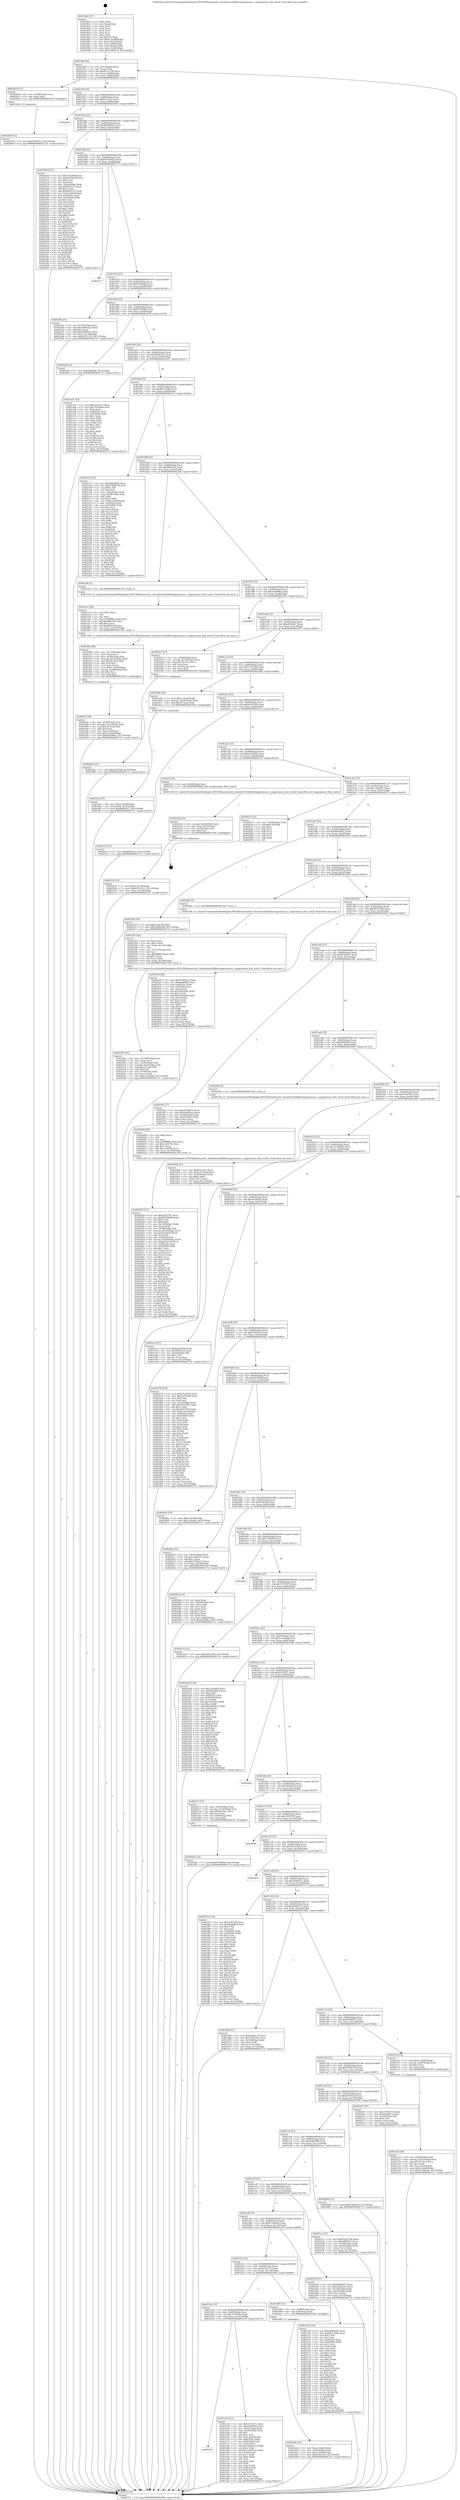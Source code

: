 digraph "0x4018e0" {
  label = "0x4018e0 (/mnt/c/Users/mathe/Desktop/tcc/POCII/binaries/extr_linuxdrivershidhid-magicmouse.c_magicmouse_firm_touch_Final-ollvm.out::main(0))"
  labelloc = "t"
  node[shape=record]

  Entry [label="",width=0.3,height=0.3,shape=circle,fillcolor=black,style=filled]
  "0x40190f" [label="{
     0x40190f [26]\l
     | [instrs]\l
     &nbsp;&nbsp;0x40190f \<+3\>: mov -0x7c(%rbp),%eax\l
     &nbsp;&nbsp;0x401912 \<+2\>: mov %eax,%ecx\l
     &nbsp;&nbsp;0x401914 \<+6\>: sub $0x852c275b,%ecx\l
     &nbsp;&nbsp;0x40191a \<+3\>: mov %eax,-0x80(%rbp)\l
     &nbsp;&nbsp;0x40191d \<+6\>: mov %ecx,-0x84(%rbp)\l
     &nbsp;&nbsp;0x401923 \<+6\>: je 000000000040262d \<main+0xd4d\>\l
  }"]
  "0x40262d" [label="{
     0x40262d [12]\l
     | [instrs]\l
     &nbsp;&nbsp;0x40262d \<+4\>: mov -0x58(%rbp),%rax\l
     &nbsp;&nbsp;0x402631 \<+3\>: mov %rax,%rdi\l
     &nbsp;&nbsp;0x402634 \<+5\>: call 0000000000401030 \<free@plt\>\l
     | [calls]\l
     &nbsp;&nbsp;0x401030 \{1\} (unknown)\l
  }"]
  "0x401929" [label="{
     0x401929 [25]\l
     | [instrs]\l
     &nbsp;&nbsp;0x401929 \<+5\>: jmp 000000000040192e \<main+0x4e\>\l
     &nbsp;&nbsp;0x40192e \<+3\>: mov -0x80(%rbp),%eax\l
     &nbsp;&nbsp;0x401931 \<+5\>: sub $0x85ac1fc7,%eax\l
     &nbsp;&nbsp;0x401936 \<+6\>: mov %eax,-0x88(%rbp)\l
     &nbsp;&nbsp;0x40193c \<+6\>: je 0000000000402645 \<main+0xd65\>\l
  }"]
  Exit [label="",width=0.3,height=0.3,shape=circle,fillcolor=black,style=filled,peripheries=2]
  "0x402645" [label="{
     0x402645\l
  }", style=dashed]
  "0x401942" [label="{
     0x401942 [25]\l
     | [instrs]\l
     &nbsp;&nbsp;0x401942 \<+5\>: jmp 0000000000401947 \<main+0x67\>\l
     &nbsp;&nbsp;0x401947 \<+3\>: mov -0x80(%rbp),%eax\l
     &nbsp;&nbsp;0x40194a \<+5\>: sub $0x86b28b53,%eax\l
     &nbsp;&nbsp;0x40194f \<+6\>: mov %eax,-0x8c(%rbp)\l
     &nbsp;&nbsp;0x401955 \<+6\>: je 000000000040236d \<main+0xa8d\>\l
  }"]
  "0x402639" [label="{
     0x402639 [12]\l
     | [instrs]\l
     &nbsp;&nbsp;0x402639 \<+7\>: movl $0xf74095c1,-0x7c(%rbp)\l
     &nbsp;&nbsp;0x402640 \<+5\>: jmp 0000000000402731 \<main+0xe51\>\l
  }"]
  "0x40236d" [label="{
     0x40236d [155]\l
     | [instrs]\l
     &nbsp;&nbsp;0x40236d \<+5\>: mov $0x1183494,%eax\l
     &nbsp;&nbsp;0x402372 \<+5\>: mov $0x4a970128,%ecx\l
     &nbsp;&nbsp;0x402377 \<+2\>: mov $0x1,%dl\l
     &nbsp;&nbsp;0x402379 \<+2\>: xor %esi,%esi\l
     &nbsp;&nbsp;0x40237b \<+3\>: mov -0x6c(%rbp),%edi\l
     &nbsp;&nbsp;0x40237e \<+6\>: sub $0xf0bc3c7e,%edi\l
     &nbsp;&nbsp;0x402384 \<+3\>: add $0x1,%edi\l
     &nbsp;&nbsp;0x402387 \<+6\>: add $0xf0bc3c7e,%edi\l
     &nbsp;&nbsp;0x40238d \<+3\>: mov %edi,-0x6c(%rbp)\l
     &nbsp;&nbsp;0x402390 \<+7\>: mov 0x40505c,%edi\l
     &nbsp;&nbsp;0x402397 \<+8\>: mov 0x405060,%r8d\l
     &nbsp;&nbsp;0x40239f \<+3\>: sub $0x1,%esi\l
     &nbsp;&nbsp;0x4023a2 \<+3\>: mov %edi,%r9d\l
     &nbsp;&nbsp;0x4023a5 \<+3\>: add %esi,%r9d\l
     &nbsp;&nbsp;0x4023a8 \<+4\>: imul %r9d,%edi\l
     &nbsp;&nbsp;0x4023ac \<+3\>: and $0x1,%edi\l
     &nbsp;&nbsp;0x4023af \<+3\>: cmp $0x0,%edi\l
     &nbsp;&nbsp;0x4023b2 \<+4\>: sete %r10b\l
     &nbsp;&nbsp;0x4023b6 \<+4\>: cmp $0xa,%r8d\l
     &nbsp;&nbsp;0x4023ba \<+4\>: setl %r11b\l
     &nbsp;&nbsp;0x4023be \<+3\>: mov %r10b,%bl\l
     &nbsp;&nbsp;0x4023c1 \<+3\>: xor $0xff,%bl\l
     &nbsp;&nbsp;0x4023c4 \<+3\>: mov %r11b,%r14b\l
     &nbsp;&nbsp;0x4023c7 \<+4\>: xor $0xff,%r14b\l
     &nbsp;&nbsp;0x4023cb \<+3\>: xor $0x0,%dl\l
     &nbsp;&nbsp;0x4023ce \<+3\>: mov %bl,%r15b\l
     &nbsp;&nbsp;0x4023d1 \<+4\>: and $0x0,%r15b\l
     &nbsp;&nbsp;0x4023d5 \<+3\>: and %dl,%r10b\l
     &nbsp;&nbsp;0x4023d8 \<+3\>: mov %r14b,%r12b\l
     &nbsp;&nbsp;0x4023db \<+4\>: and $0x0,%r12b\l
     &nbsp;&nbsp;0x4023df \<+3\>: and %dl,%r11b\l
     &nbsp;&nbsp;0x4023e2 \<+3\>: or %r10b,%r15b\l
     &nbsp;&nbsp;0x4023e5 \<+3\>: or %r11b,%r12b\l
     &nbsp;&nbsp;0x4023e8 \<+3\>: xor %r12b,%r15b\l
     &nbsp;&nbsp;0x4023eb \<+3\>: or %r14b,%bl\l
     &nbsp;&nbsp;0x4023ee \<+3\>: xor $0xff,%bl\l
     &nbsp;&nbsp;0x4023f1 \<+3\>: or $0x0,%dl\l
     &nbsp;&nbsp;0x4023f4 \<+2\>: and %dl,%bl\l
     &nbsp;&nbsp;0x4023f6 \<+3\>: or %bl,%r15b\l
     &nbsp;&nbsp;0x4023f9 \<+4\>: test $0x1,%r15b\l
     &nbsp;&nbsp;0x4023fd \<+3\>: cmovne %ecx,%eax\l
     &nbsp;&nbsp;0x402400 \<+3\>: mov %eax,-0x7c(%rbp)\l
     &nbsp;&nbsp;0x402403 \<+5\>: jmp 0000000000402731 \<main+0xe51\>\l
  }"]
  "0x40195b" [label="{
     0x40195b [25]\l
     | [instrs]\l
     &nbsp;&nbsp;0x40195b \<+5\>: jmp 0000000000401960 \<main+0x80\>\l
     &nbsp;&nbsp;0x401960 \<+3\>: mov -0x80(%rbp),%eax\l
     &nbsp;&nbsp;0x401963 \<+5\>: sub $0x87593453,%eax\l
     &nbsp;&nbsp;0x401968 \<+6\>: mov %eax,-0x90(%rbp)\l
     &nbsp;&nbsp;0x40196e \<+6\>: je 0000000000402717 \<main+0xe37\>\l
  }"]
  "0x402602" [label="{
     0x402602 [12]\l
     | [instrs]\l
     &nbsp;&nbsp;0x402602 \<+7\>: movl $0xfd51f60f,-0x7c(%rbp)\l
     &nbsp;&nbsp;0x402609 \<+5\>: jmp 0000000000402731 \<main+0xe51\>\l
  }"]
  "0x402717" [label="{
     0x402717\l
  }", style=dashed]
  "0x401974" [label="{
     0x401974 [25]\l
     | [instrs]\l
     &nbsp;&nbsp;0x401974 \<+5\>: jmp 0000000000401979 \<main+0x99\>\l
     &nbsp;&nbsp;0x401979 \<+3\>: mov -0x80(%rbp),%eax\l
     &nbsp;&nbsp;0x40197c \<+5\>: sub $0x87a90d4d,%eax\l
     &nbsp;&nbsp;0x401981 \<+6\>: mov %eax,-0x94(%rbp)\l
     &nbsp;&nbsp;0x401987 \<+6\>: je 000000000040259a \<main+0xcba\>\l
  }"]
  "0x40258e" [label="{
     0x40258e [12]\l
     | [instrs]\l
     &nbsp;&nbsp;0x40258e \<+7\>: movl $0x87a90d4d,-0x7c(%rbp)\l
     &nbsp;&nbsp;0x402595 \<+5\>: jmp 0000000000402731 \<main+0xe51\>\l
  }"]
  "0x40259a" [label="{
     0x40259a [31]\l
     | [instrs]\l
     &nbsp;&nbsp;0x40259a \<+3\>: mov -0x74(%rbp),%eax\l
     &nbsp;&nbsp;0x40259d \<+5\>: sub $0x394825a2,%eax\l
     &nbsp;&nbsp;0x4025a2 \<+3\>: add $0x1,%eax\l
     &nbsp;&nbsp;0x4025a5 \<+5\>: add $0x394825a2,%eax\l
     &nbsp;&nbsp;0x4025aa \<+3\>: mov %eax,-0x74(%rbp)\l
     &nbsp;&nbsp;0x4025ad \<+7\>: movl $0x63531215,-0x7c(%rbp)\l
     &nbsp;&nbsp;0x4025b4 \<+5\>: jmp 0000000000402731 \<main+0xe51\>\l
  }"]
  "0x40198d" [label="{
     0x40198d [25]\l
     | [instrs]\l
     &nbsp;&nbsp;0x40198d \<+5\>: jmp 0000000000401992 \<main+0xb2\>\l
     &nbsp;&nbsp;0x401992 \<+3\>: mov -0x80(%rbp),%eax\l
     &nbsp;&nbsp;0x401995 \<+5\>: sub $0x88728080,%eax\l
     &nbsp;&nbsp;0x40199a \<+6\>: mov %eax,-0x98(%rbp)\l
     &nbsp;&nbsp;0x4019a0 \<+6\>: je 00000000004020df \<main+0x7ff\>\l
  }"]
  "0x40253f" [label="{
     0x40253f [25]\l
     | [instrs]\l
     &nbsp;&nbsp;0x40253f \<+7\>: movl $0x0,-0x74(%rbp)\l
     &nbsp;&nbsp;0x402546 \<+7\>: movl $0x63531215,-0x7c(%rbp)\l
     &nbsp;&nbsp;0x40254d \<+6\>: mov %eax,-0x144(%rbp)\l
     &nbsp;&nbsp;0x402553 \<+5\>: jmp 0000000000402731 \<main+0xe51\>\l
  }"]
  "0x4020df" [label="{
     0x4020df [12]\l
     | [instrs]\l
     &nbsp;&nbsp;0x4020df \<+7\>: movl $0xfdc8fcd8,-0x7c(%rbp)\l
     &nbsp;&nbsp;0x4020e6 \<+5\>: jmp 0000000000402731 \<main+0xe51\>\l
  }"]
  "0x4019a6" [label="{
     0x4019a6 [25]\l
     | [instrs]\l
     &nbsp;&nbsp;0x4019a6 \<+5\>: jmp 00000000004019ab \<main+0xcb\>\l
     &nbsp;&nbsp;0x4019ab \<+3\>: mov -0x80(%rbp),%eax\l
     &nbsp;&nbsp;0x4019ae \<+5\>: sub $0x8b89ce57,%eax\l
     &nbsp;&nbsp;0x4019b3 \<+6\>: mov %eax,-0x9c(%rbp)\l
     &nbsp;&nbsp;0x4019b9 \<+6\>: je 0000000000401e01 \<main+0x521\>\l
  }"]
  "0x402528" [label="{
     0x402528 [23]\l
     | [instrs]\l
     &nbsp;&nbsp;0x402528 \<+10\>: movabs $0x4030b6,%rdi\l
     &nbsp;&nbsp;0x402532 \<+3\>: mov %eax,-0x70(%rbp)\l
     &nbsp;&nbsp;0x402535 \<+3\>: mov -0x70(%rbp),%esi\l
     &nbsp;&nbsp;0x402538 \<+2\>: mov $0x0,%al\l
     &nbsp;&nbsp;0x40253a \<+5\>: call 0000000000401040 \<printf@plt\>\l
     | [calls]\l
     &nbsp;&nbsp;0x401040 \{1\} (unknown)\l
  }"]
  "0x401e01" [label="{
     0x401e01 [83]\l
     | [instrs]\l
     &nbsp;&nbsp;0x401e01 \<+5\>: mov $0x221f327c,%eax\l
     &nbsp;&nbsp;0x401e06 \<+5\>: mov $0x791f204a,%ecx\l
     &nbsp;&nbsp;0x401e0b \<+2\>: xor %edx,%edx\l
     &nbsp;&nbsp;0x401e0d \<+7\>: mov 0x40505c,%esi\l
     &nbsp;&nbsp;0x401e14 \<+7\>: mov 0x405060,%edi\l
     &nbsp;&nbsp;0x401e1b \<+3\>: sub $0x1,%edx\l
     &nbsp;&nbsp;0x401e1e \<+3\>: mov %esi,%r8d\l
     &nbsp;&nbsp;0x401e21 \<+3\>: add %edx,%r8d\l
     &nbsp;&nbsp;0x401e24 \<+4\>: imul %r8d,%esi\l
     &nbsp;&nbsp;0x401e28 \<+3\>: and $0x1,%esi\l
     &nbsp;&nbsp;0x401e2b \<+3\>: cmp $0x0,%esi\l
     &nbsp;&nbsp;0x401e2e \<+4\>: sete %r9b\l
     &nbsp;&nbsp;0x401e32 \<+3\>: cmp $0xa,%edi\l
     &nbsp;&nbsp;0x401e35 \<+4\>: setl %r10b\l
     &nbsp;&nbsp;0x401e39 \<+3\>: mov %r9b,%r11b\l
     &nbsp;&nbsp;0x401e3c \<+3\>: and %r10b,%r11b\l
     &nbsp;&nbsp;0x401e3f \<+3\>: xor %r10b,%r9b\l
     &nbsp;&nbsp;0x401e42 \<+3\>: or %r9b,%r11b\l
     &nbsp;&nbsp;0x401e45 \<+4\>: test $0x1,%r11b\l
     &nbsp;&nbsp;0x401e49 \<+3\>: cmovne %ecx,%eax\l
     &nbsp;&nbsp;0x401e4c \<+3\>: mov %eax,-0x7c(%rbp)\l
     &nbsp;&nbsp;0x401e4f \<+5\>: jmp 0000000000402731 \<main+0xe51\>\l
  }"]
  "0x4019bf" [label="{
     0x4019bf [25]\l
     | [instrs]\l
     &nbsp;&nbsp;0x4019bf \<+5\>: jmp 00000000004019c4 \<main+0xe4\>\l
     &nbsp;&nbsp;0x4019c4 \<+3\>: mov -0x80(%rbp),%eax\l
     &nbsp;&nbsp;0x4019c7 \<+5\>: sub $0x8bce7b84,%eax\l
     &nbsp;&nbsp;0x4019cc \<+6\>: mov %eax,-0xa0(%rbp)\l
     &nbsp;&nbsp;0x4019d2 \<+6\>: je 00000000004021cf \<main+0x8ef\>\l
  }"]
  "0x4022b3" [label="{
     0x4022b3 [42]\l
     | [instrs]\l
     &nbsp;&nbsp;0x4022b3 \<+6\>: mov -0x140(%rbp),%ecx\l
     &nbsp;&nbsp;0x4022b9 \<+3\>: imul %eax,%ecx\l
     &nbsp;&nbsp;0x4022bc \<+4\>: mov -0x58(%rbp),%rdi\l
     &nbsp;&nbsp;0x4022c0 \<+4\>: movslq -0x5c(%rbp),%r8\l
     &nbsp;&nbsp;0x4022c4 \<+4\>: imul $0x18,%r8,%r8\l
     &nbsp;&nbsp;0x4022c8 \<+3\>: add %r8,%rdi\l
     &nbsp;&nbsp;0x4022cb \<+4\>: mov 0x10(%rdi),%rdi\l
     &nbsp;&nbsp;0x4022cf \<+2\>: mov %ecx,(%rdi)\l
     &nbsp;&nbsp;0x4022d1 \<+7\>: movl $0x1ecb4444,-0x7c(%rbp)\l
     &nbsp;&nbsp;0x4022d8 \<+5\>: jmp 0000000000402731 \<main+0xe51\>\l
  }"]
  "0x4021cf" [label="{
     0x4021cf [152]\l
     | [instrs]\l
     &nbsp;&nbsp;0x4021cf \<+5\>: mov $0xa4600962,%eax\l
     &nbsp;&nbsp;0x4021d4 \<+5\>: mov $0x47890730,%ecx\l
     &nbsp;&nbsp;0x4021d9 \<+2\>: mov $0x1,%dl\l
     &nbsp;&nbsp;0x4021db \<+2\>: xor %esi,%esi\l
     &nbsp;&nbsp;0x4021dd \<+3\>: mov -0x6c(%rbp),%edi\l
     &nbsp;&nbsp;0x4021e0 \<+3\>: cmp -0x68(%rbp),%edi\l
     &nbsp;&nbsp;0x4021e3 \<+4\>: setl %r8b\l
     &nbsp;&nbsp;0x4021e7 \<+4\>: and $0x1,%r8b\l
     &nbsp;&nbsp;0x4021eb \<+4\>: mov %r8b,-0x29(%rbp)\l
     &nbsp;&nbsp;0x4021ef \<+7\>: mov 0x40505c,%edi\l
     &nbsp;&nbsp;0x4021f6 \<+8\>: mov 0x405060,%r9d\l
     &nbsp;&nbsp;0x4021fe \<+3\>: sub $0x1,%esi\l
     &nbsp;&nbsp;0x402201 \<+3\>: mov %edi,%r10d\l
     &nbsp;&nbsp;0x402204 \<+3\>: add %esi,%r10d\l
     &nbsp;&nbsp;0x402207 \<+4\>: imul %r10d,%edi\l
     &nbsp;&nbsp;0x40220b \<+3\>: and $0x1,%edi\l
     &nbsp;&nbsp;0x40220e \<+3\>: cmp $0x0,%edi\l
     &nbsp;&nbsp;0x402211 \<+4\>: sete %r8b\l
     &nbsp;&nbsp;0x402215 \<+4\>: cmp $0xa,%r9d\l
     &nbsp;&nbsp;0x402219 \<+4\>: setl %r11b\l
     &nbsp;&nbsp;0x40221d \<+3\>: mov %r8b,%bl\l
     &nbsp;&nbsp;0x402220 \<+3\>: xor $0xff,%bl\l
     &nbsp;&nbsp;0x402223 \<+3\>: mov %r11b,%r14b\l
     &nbsp;&nbsp;0x402226 \<+4\>: xor $0xff,%r14b\l
     &nbsp;&nbsp;0x40222a \<+3\>: xor $0x1,%dl\l
     &nbsp;&nbsp;0x40222d \<+3\>: mov %bl,%r15b\l
     &nbsp;&nbsp;0x402230 \<+4\>: and $0xff,%r15b\l
     &nbsp;&nbsp;0x402234 \<+3\>: and %dl,%r8b\l
     &nbsp;&nbsp;0x402237 \<+3\>: mov %r14b,%r12b\l
     &nbsp;&nbsp;0x40223a \<+4\>: and $0xff,%r12b\l
     &nbsp;&nbsp;0x40223e \<+3\>: and %dl,%r11b\l
     &nbsp;&nbsp;0x402241 \<+3\>: or %r8b,%r15b\l
     &nbsp;&nbsp;0x402244 \<+3\>: or %r11b,%r12b\l
     &nbsp;&nbsp;0x402247 \<+3\>: xor %r12b,%r15b\l
     &nbsp;&nbsp;0x40224a \<+3\>: or %r14b,%bl\l
     &nbsp;&nbsp;0x40224d \<+3\>: xor $0xff,%bl\l
     &nbsp;&nbsp;0x402250 \<+3\>: or $0x1,%dl\l
     &nbsp;&nbsp;0x402253 \<+2\>: and %dl,%bl\l
     &nbsp;&nbsp;0x402255 \<+3\>: or %bl,%r15b\l
     &nbsp;&nbsp;0x402258 \<+4\>: test $0x1,%r15b\l
     &nbsp;&nbsp;0x40225c \<+3\>: cmovne %ecx,%eax\l
     &nbsp;&nbsp;0x40225f \<+3\>: mov %eax,-0x7c(%rbp)\l
     &nbsp;&nbsp;0x402262 \<+5\>: jmp 0000000000402731 \<main+0xe51\>\l
  }"]
  "0x4019d8" [label="{
     0x4019d8 [25]\l
     | [instrs]\l
     &nbsp;&nbsp;0x4019d8 \<+5\>: jmp 00000000004019dd \<main+0xfd\>\l
     &nbsp;&nbsp;0x4019dd \<+3\>: mov -0x80(%rbp),%eax\l
     &nbsp;&nbsp;0x4019e0 \<+5\>: sub $0x9f8b3a02,%eax\l
     &nbsp;&nbsp;0x4019e5 \<+6\>: mov %eax,-0xa4(%rbp)\l
     &nbsp;&nbsp;0x4019eb \<+6\>: je 0000000000401ede \<main+0x5fe\>\l
  }"]
  "0x402287" [label="{
     0x402287 [44]\l
     | [instrs]\l
     &nbsp;&nbsp;0x402287 \<+2\>: xor %ecx,%ecx\l
     &nbsp;&nbsp;0x402289 \<+5\>: mov $0x2,%edx\l
     &nbsp;&nbsp;0x40228e \<+6\>: mov %edx,-0x13c(%rbp)\l
     &nbsp;&nbsp;0x402294 \<+1\>: cltd\l
     &nbsp;&nbsp;0x402295 \<+6\>: mov -0x13c(%rbp),%esi\l
     &nbsp;&nbsp;0x40229b \<+2\>: idiv %esi\l
     &nbsp;&nbsp;0x40229d \<+6\>: imul $0xfffffffe,%edx,%edx\l
     &nbsp;&nbsp;0x4022a3 \<+3\>: sub $0x1,%ecx\l
     &nbsp;&nbsp;0x4022a6 \<+2\>: sub %ecx,%edx\l
     &nbsp;&nbsp;0x4022a8 \<+6\>: mov %edx,-0x140(%rbp)\l
     &nbsp;&nbsp;0x4022ae \<+5\>: call 0000000000401160 \<next_i\>\l
     | [calls]\l
     &nbsp;&nbsp;0x401160 \{1\} (/mnt/c/Users/mathe/Desktop/tcc/POCII/binaries/extr_linuxdrivershidhid-magicmouse.c_magicmouse_firm_touch_Final-ollvm.out::next_i)\l
  }"]
  "0x401ede" [label="{
     0x401ede [5]\l
     | [instrs]\l
     &nbsp;&nbsp;0x401ede \<+5\>: call 0000000000401160 \<next_i\>\l
     | [calls]\l
     &nbsp;&nbsp;0x401160 \{1\} (/mnt/c/Users/mathe/Desktop/tcc/POCII/binaries/extr_linuxdrivershidhid-magicmouse.c_magicmouse_firm_touch_Final-ollvm.out::next_i)\l
  }"]
  "0x4019f1" [label="{
     0x4019f1 [25]\l
     | [instrs]\l
     &nbsp;&nbsp;0x4019f1 \<+5\>: jmp 00000000004019f6 \<main+0x116\>\l
     &nbsp;&nbsp;0x4019f6 \<+3\>: mov -0x80(%rbp),%eax\l
     &nbsp;&nbsp;0x4019f9 \<+5\>: sub $0xa4600962,%eax\l
     &nbsp;&nbsp;0x4019fe \<+6\>: mov %eax,-0xa8(%rbp)\l
     &nbsp;&nbsp;0x401a04 \<+6\>: je 00000000004026f2 \<main+0xe12\>\l
  }"]
  "0x402123" [label="{
     0x402123 [38]\l
     | [instrs]\l
     &nbsp;&nbsp;0x402123 \<+4\>: mov -0x58(%rbp),%rdi\l
     &nbsp;&nbsp;0x402127 \<+4\>: movslq -0x5c(%rbp),%rcx\l
     &nbsp;&nbsp;0x40212b \<+4\>: imul $0x18,%rcx,%rcx\l
     &nbsp;&nbsp;0x40212f \<+3\>: add %rcx,%rdi\l
     &nbsp;&nbsp;0x402132 \<+4\>: mov %rax,0x10(%rdi)\l
     &nbsp;&nbsp;0x402136 \<+7\>: movl $0x0,-0x6c(%rbp)\l
     &nbsp;&nbsp;0x40213d \<+7\>: movl $0x67286ed3,-0x7c(%rbp)\l
     &nbsp;&nbsp;0x402144 \<+5\>: jmp 0000000000402731 \<main+0xe51\>\l
  }"]
  "0x4026f2" [label="{
     0x4026f2\l
  }", style=dashed]
  "0x401a0a" [label="{
     0x401a0a [25]\l
     | [instrs]\l
     &nbsp;&nbsp;0x401a0a \<+5\>: jmp 0000000000401a0f \<main+0x12f\>\l
     &nbsp;&nbsp;0x401a0f \<+3\>: mov -0x80(%rbp),%eax\l
     &nbsp;&nbsp;0x401a12 \<+5\>: sub $0xaf65bda7,%eax\l
     &nbsp;&nbsp;0x401a17 \<+6\>: mov %eax,-0xac(%rbp)\l
     &nbsp;&nbsp;0x401a1d \<+6\>: je 00000000004025e7 \<main+0xd07\>\l
  }"]
  "0x402030" [label="{
     0x402030 [175]\l
     | [instrs]\l
     &nbsp;&nbsp;0x402030 \<+5\>: mov $0x2f3f2781,%ecx\l
     &nbsp;&nbsp;0x402035 \<+5\>: mov $0x88728080,%edx\l
     &nbsp;&nbsp;0x40203a \<+3\>: mov $0x1,%sil\l
     &nbsp;&nbsp;0x40203d \<+2\>: xor %edi,%edi\l
     &nbsp;&nbsp;0x40203f \<+7\>: mov -0x138(%rbp),%r8d\l
     &nbsp;&nbsp;0x402046 \<+4\>: imul %eax,%r8d\l
     &nbsp;&nbsp;0x40204a \<+4\>: mov -0x58(%rbp),%r9\l
     &nbsp;&nbsp;0x40204e \<+4\>: movslq -0x5c(%rbp),%r10\l
     &nbsp;&nbsp;0x402052 \<+4\>: imul $0x18,%r10,%r10\l
     &nbsp;&nbsp;0x402056 \<+3\>: add %r10,%r9\l
     &nbsp;&nbsp;0x402059 \<+4\>: mov 0x8(%r9),%r9\l
     &nbsp;&nbsp;0x40205d \<+4\>: movslq -0x64(%rbp),%r10\l
     &nbsp;&nbsp;0x402061 \<+4\>: mov %r8d,(%r9,%r10,4)\l
     &nbsp;&nbsp;0x402065 \<+7\>: mov 0x40505c,%eax\l
     &nbsp;&nbsp;0x40206c \<+8\>: mov 0x405060,%r8d\l
     &nbsp;&nbsp;0x402074 \<+3\>: sub $0x1,%edi\l
     &nbsp;&nbsp;0x402077 \<+3\>: mov %eax,%r11d\l
     &nbsp;&nbsp;0x40207a \<+3\>: add %edi,%r11d\l
     &nbsp;&nbsp;0x40207d \<+4\>: imul %r11d,%eax\l
     &nbsp;&nbsp;0x402081 \<+3\>: and $0x1,%eax\l
     &nbsp;&nbsp;0x402084 \<+3\>: cmp $0x0,%eax\l
     &nbsp;&nbsp;0x402087 \<+3\>: sete %bl\l
     &nbsp;&nbsp;0x40208a \<+4\>: cmp $0xa,%r8d\l
     &nbsp;&nbsp;0x40208e \<+4\>: setl %r14b\l
     &nbsp;&nbsp;0x402092 \<+3\>: mov %bl,%r15b\l
     &nbsp;&nbsp;0x402095 \<+4\>: xor $0xff,%r15b\l
     &nbsp;&nbsp;0x402099 \<+3\>: mov %r14b,%r12b\l
     &nbsp;&nbsp;0x40209c \<+4\>: xor $0xff,%r12b\l
     &nbsp;&nbsp;0x4020a0 \<+4\>: xor $0x1,%sil\l
     &nbsp;&nbsp;0x4020a4 \<+3\>: mov %r15b,%r13b\l
     &nbsp;&nbsp;0x4020a7 \<+4\>: and $0xff,%r13b\l
     &nbsp;&nbsp;0x4020ab \<+3\>: and %sil,%bl\l
     &nbsp;&nbsp;0x4020ae \<+3\>: mov %r12b,%al\l
     &nbsp;&nbsp;0x4020b1 \<+2\>: and $0xff,%al\l
     &nbsp;&nbsp;0x4020b3 \<+3\>: and %sil,%r14b\l
     &nbsp;&nbsp;0x4020b6 \<+3\>: or %bl,%r13b\l
     &nbsp;&nbsp;0x4020b9 \<+3\>: or %r14b,%al\l
     &nbsp;&nbsp;0x4020bc \<+3\>: xor %al,%r13b\l
     &nbsp;&nbsp;0x4020bf \<+3\>: or %r12b,%r15b\l
     &nbsp;&nbsp;0x4020c2 \<+4\>: xor $0xff,%r15b\l
     &nbsp;&nbsp;0x4020c6 \<+4\>: or $0x1,%sil\l
     &nbsp;&nbsp;0x4020ca \<+3\>: and %sil,%r15b\l
     &nbsp;&nbsp;0x4020cd \<+3\>: or %r15b,%r13b\l
     &nbsp;&nbsp;0x4020d0 \<+4\>: test $0x1,%r13b\l
     &nbsp;&nbsp;0x4020d4 \<+3\>: cmovne %edx,%ecx\l
     &nbsp;&nbsp;0x4020d7 \<+3\>: mov %ecx,-0x7c(%rbp)\l
     &nbsp;&nbsp;0x4020da \<+5\>: jmp 0000000000402731 \<main+0xe51\>\l
  }"]
  "0x4025e7" [label="{
     0x4025e7 [27]\l
     | [instrs]\l
     &nbsp;&nbsp;0x4025e7 \<+4\>: mov -0x58(%rbp),%rax\l
     &nbsp;&nbsp;0x4025eb \<+4\>: movslq -0x78(%rbp),%rcx\l
     &nbsp;&nbsp;0x4025ef \<+4\>: imul $0x18,%rcx,%rcx\l
     &nbsp;&nbsp;0x4025f3 \<+3\>: add %rcx,%rax\l
     &nbsp;&nbsp;0x4025f6 \<+4\>: mov 0x10(%rax),%rax\l
     &nbsp;&nbsp;0x4025fa \<+3\>: mov %rax,%rdi\l
     &nbsp;&nbsp;0x4025fd \<+5\>: call 0000000000401030 \<free@plt\>\l
     | [calls]\l
     &nbsp;&nbsp;0x401030 \{1\} (unknown)\l
  }"]
  "0x401a23" [label="{
     0x401a23 [25]\l
     | [instrs]\l
     &nbsp;&nbsp;0x401a23 \<+5\>: jmp 0000000000401a28 \<main+0x148\>\l
     &nbsp;&nbsp;0x401a28 \<+3\>: mov -0x80(%rbp),%eax\l
     &nbsp;&nbsp;0x401a2b \<+5\>: sub $0xb11b7269,%eax\l
     &nbsp;&nbsp;0x401a30 \<+6\>: mov %eax,-0xb0(%rbp)\l
     &nbsp;&nbsp;0x401a36 \<+6\>: je 0000000000401dd6 \<main+0x4f6\>\l
  }"]
  "0x402008" [label="{
     0x402008 [40]\l
     | [instrs]\l
     &nbsp;&nbsp;0x402008 \<+5\>: mov $0x2,%ecx\l
     &nbsp;&nbsp;0x40200d \<+1\>: cltd\l
     &nbsp;&nbsp;0x40200e \<+2\>: idiv %ecx\l
     &nbsp;&nbsp;0x402010 \<+6\>: imul $0xfffffffe,%edx,%ecx\l
     &nbsp;&nbsp;0x402016 \<+6\>: sub $0xced5f78e,%ecx\l
     &nbsp;&nbsp;0x40201c \<+3\>: add $0x1,%ecx\l
     &nbsp;&nbsp;0x40201f \<+6\>: add $0xced5f78e,%ecx\l
     &nbsp;&nbsp;0x402025 \<+6\>: mov %ecx,-0x138(%rbp)\l
     &nbsp;&nbsp;0x40202b \<+5\>: call 0000000000401160 \<next_i\>\l
     | [calls]\l
     &nbsp;&nbsp;0x401160 \{1\} (/mnt/c/Users/mathe/Desktop/tcc/POCII/binaries/extr_linuxdrivershidhid-magicmouse.c_magicmouse_firm_touch_Final-ollvm.out::next_i)\l
  }"]
  "0x401dd6" [label="{
     0x401dd6 [20]\l
     | [instrs]\l
     &nbsp;&nbsp;0x401dd6 \<+7\>: movl $0x1,-0x50(%rbp)\l
     &nbsp;&nbsp;0x401ddd \<+4\>: movslq -0x50(%rbp),%rax\l
     &nbsp;&nbsp;0x401de1 \<+4\>: imul $0x18,%rax,%rdi\l
     &nbsp;&nbsp;0x401de5 \<+5\>: call 0000000000401050 \<malloc@plt\>\l
     | [calls]\l
     &nbsp;&nbsp;0x401050 \{1\} (unknown)\l
  }"]
  "0x401a3c" [label="{
     0x401a3c [25]\l
     | [instrs]\l
     &nbsp;&nbsp;0x401a3c \<+5\>: jmp 0000000000401a41 \<main+0x161\>\l
     &nbsp;&nbsp;0x401a41 \<+3\>: mov -0x80(%rbp),%eax\l
     &nbsp;&nbsp;0x401a44 \<+5\>: sub $0xb610740b,%eax\l
     &nbsp;&nbsp;0x401a49 \<+6\>: mov %eax,-0xb4(%rbp)\l
     &nbsp;&nbsp;0x401a4f \<+6\>: je 0000000000402513 \<main+0xc33\>\l
  }"]
  "0x401f3c" [label="{
     0x401f3c [38]\l
     | [instrs]\l
     &nbsp;&nbsp;0x401f3c \<+4\>: mov -0x58(%rbp),%rsi\l
     &nbsp;&nbsp;0x401f40 \<+4\>: movslq -0x5c(%rbp),%rdi\l
     &nbsp;&nbsp;0x401f44 \<+4\>: imul $0x18,%rdi,%rdi\l
     &nbsp;&nbsp;0x401f48 \<+3\>: add %rdi,%rsi\l
     &nbsp;&nbsp;0x401f4b \<+4\>: mov %rax,0x8(%rsi)\l
     &nbsp;&nbsp;0x401f4f \<+7\>: movl $0x0,-0x64(%rbp)\l
     &nbsp;&nbsp;0x401f56 \<+7\>: movl $0xd9c080a1,-0x7c(%rbp)\l
     &nbsp;&nbsp;0x401f5d \<+5\>: jmp 0000000000402731 \<main+0xe51\>\l
  }"]
  "0x402513" [label="{
     0x402513 [12]\l
     | [instrs]\l
     &nbsp;&nbsp;0x402513 \<+7\>: movl $0x8b89ce57,-0x7c(%rbp)\l
     &nbsp;&nbsp;0x40251a \<+5\>: jmp 0000000000402731 \<main+0xe51\>\l
  }"]
  "0x401a55" [label="{
     0x401a55 [25]\l
     | [instrs]\l
     &nbsp;&nbsp;0x401a55 \<+5\>: jmp 0000000000401a5a \<main+0x17a\>\l
     &nbsp;&nbsp;0x401a5a \<+3\>: mov -0x80(%rbp),%eax\l
     &nbsp;&nbsp;0x401a5d \<+5\>: sub $0xba182d5b,%eax\l
     &nbsp;&nbsp;0x401a62 \<+6\>: mov %eax,-0xb8(%rbp)\l
     &nbsp;&nbsp;0x401a68 \<+6\>: je 000000000040251f \<main+0xc3f\>\l
  }"]
  "0x401f0b" [label="{
     0x401f0b [49]\l
     | [instrs]\l
     &nbsp;&nbsp;0x401f0b \<+6\>: mov -0x134(%rbp),%ecx\l
     &nbsp;&nbsp;0x401f11 \<+3\>: imul %eax,%ecx\l
     &nbsp;&nbsp;0x401f14 \<+4\>: mov -0x58(%rbp),%rsi\l
     &nbsp;&nbsp;0x401f18 \<+4\>: movslq -0x5c(%rbp),%rdi\l
     &nbsp;&nbsp;0x401f1c \<+4\>: imul $0x18,%rdi,%rdi\l
     &nbsp;&nbsp;0x401f20 \<+3\>: add %rdi,%rsi\l
     &nbsp;&nbsp;0x401f23 \<+2\>: mov %ecx,(%rsi)\l
     &nbsp;&nbsp;0x401f25 \<+7\>: movl $0x1,-0x60(%rbp)\l
     &nbsp;&nbsp;0x401f2c \<+4\>: movslq -0x60(%rbp),%rsi\l
     &nbsp;&nbsp;0x401f30 \<+4\>: shl $0x2,%rsi\l
     &nbsp;&nbsp;0x401f34 \<+3\>: mov %rsi,%rdi\l
     &nbsp;&nbsp;0x401f37 \<+5\>: call 0000000000401050 \<malloc@plt\>\l
     | [calls]\l
     &nbsp;&nbsp;0x401050 \{1\} (unknown)\l
  }"]
  "0x40251f" [label="{
     0x40251f [9]\l
     | [instrs]\l
     &nbsp;&nbsp;0x40251f \<+4\>: mov -0x58(%rbp),%rdi\l
     &nbsp;&nbsp;0x402523 \<+5\>: call 0000000000401240 \<magicmouse_firm_touch\>\l
     | [calls]\l
     &nbsp;&nbsp;0x401240 \{1\} (/mnt/c/Users/mathe/Desktop/tcc/POCII/binaries/extr_linuxdrivershidhid-magicmouse.c_magicmouse_firm_touch_Final-ollvm.out::magicmouse_firm_touch)\l
  }"]
  "0x401a6e" [label="{
     0x401a6e [25]\l
     | [instrs]\l
     &nbsp;&nbsp;0x401a6e \<+5\>: jmp 0000000000401a73 \<main+0x193\>\l
     &nbsp;&nbsp;0x401a73 \<+3\>: mov -0x80(%rbp),%eax\l
     &nbsp;&nbsp;0x401a76 \<+5\>: sub $0xc14b0af1,%eax\l
     &nbsp;&nbsp;0x401a7b \<+6\>: mov %eax,-0xbc(%rbp)\l
     &nbsp;&nbsp;0x401a81 \<+6\>: je 0000000000402675 \<main+0xd95\>\l
  }"]
  "0x401ee3" [label="{
     0x401ee3 [40]\l
     | [instrs]\l
     &nbsp;&nbsp;0x401ee3 \<+5\>: mov $0x2,%ecx\l
     &nbsp;&nbsp;0x401ee8 \<+1\>: cltd\l
     &nbsp;&nbsp;0x401ee9 \<+2\>: idiv %ecx\l
     &nbsp;&nbsp;0x401eeb \<+6\>: imul $0xfffffffe,%edx,%ecx\l
     &nbsp;&nbsp;0x401ef1 \<+6\>: add $0xdffe5c90,%ecx\l
     &nbsp;&nbsp;0x401ef7 \<+3\>: add $0x1,%ecx\l
     &nbsp;&nbsp;0x401efa \<+6\>: sub $0xdffe5c90,%ecx\l
     &nbsp;&nbsp;0x401f00 \<+6\>: mov %ecx,-0x134(%rbp)\l
     &nbsp;&nbsp;0x401f06 \<+5\>: call 0000000000401160 \<next_i\>\l
     | [calls]\l
     &nbsp;&nbsp;0x401160 \{1\} (/mnt/c/Users/mathe/Desktop/tcc/POCII/binaries/extr_linuxdrivershidhid-magicmouse.c_magicmouse_firm_touch_Final-ollvm.out::next_i)\l
  }"]
  "0x402675" [label="{
     0x402675 [21]\l
     | [instrs]\l
     &nbsp;&nbsp;0x402675 \<+3\>: mov -0x38(%rbp),%eax\l
     &nbsp;&nbsp;0x402678 \<+7\>: add $0x128,%rsp\l
     &nbsp;&nbsp;0x40267f \<+1\>: pop %rbx\l
     &nbsp;&nbsp;0x402680 \<+2\>: pop %r12\l
     &nbsp;&nbsp;0x402682 \<+2\>: pop %r13\l
     &nbsp;&nbsp;0x402684 \<+2\>: pop %r14\l
     &nbsp;&nbsp;0x402686 \<+2\>: pop %r15\l
     &nbsp;&nbsp;0x402688 \<+1\>: pop %rbp\l
     &nbsp;&nbsp;0x402689 \<+1\>: ret\l
  }"]
  "0x401a87" [label="{
     0x401a87 [25]\l
     | [instrs]\l
     &nbsp;&nbsp;0x401a87 \<+5\>: jmp 0000000000401a8c \<main+0x1ac\>\l
     &nbsp;&nbsp;0x401a8c \<+3\>: mov -0x80(%rbp),%eax\l
     &nbsp;&nbsp;0x401a8f \<+5\>: sub $0xd0ba6857,%eax\l
     &nbsp;&nbsp;0x401a94 \<+6\>: mov %eax,-0xc0(%rbp)\l
     &nbsp;&nbsp;0x401a9a \<+6\>: je 00000000004025b9 \<main+0xcd9\>\l
  }"]
  "0x401d43" [label="{
     0x401d43\l
  }", style=dashed]
  "0x4025b9" [label="{
     0x4025b9 [19]\l
     | [instrs]\l
     &nbsp;&nbsp;0x4025b9 \<+7\>: movl $0x0,-0x78(%rbp)\l
     &nbsp;&nbsp;0x4025c0 \<+7\>: movl $0x56883608,-0x7c(%rbp)\l
     &nbsp;&nbsp;0x4025c7 \<+5\>: jmp 0000000000402731 \<main+0xe51\>\l
  }"]
  "0x401aa0" [label="{
     0x401aa0 [25]\l
     | [instrs]\l
     &nbsp;&nbsp;0x401aa0 \<+5\>: jmp 0000000000401aa5 \<main+0x1c5\>\l
     &nbsp;&nbsp;0x401aa5 \<+3\>: mov -0x80(%rbp),%eax\l
     &nbsp;&nbsp;0x401aa8 \<+5\>: sub $0xd249847a,%eax\l
     &nbsp;&nbsp;0x401aad \<+6\>: mov %eax,-0xc4(%rbp)\l
     &nbsp;&nbsp;0x401ab3 \<+6\>: je 0000000000402282 \<main+0x9a2\>\l
  }"]
  "0x401e54" [label="{
     0x401e54 [111]\l
     | [instrs]\l
     &nbsp;&nbsp;0x401e54 \<+5\>: mov $0x221f327c,%eax\l
     &nbsp;&nbsp;0x401e59 \<+5\>: mov $0xe2368492,%ecx\l
     &nbsp;&nbsp;0x401e5e \<+3\>: mov -0x5c(%rbp),%edx\l
     &nbsp;&nbsp;0x401e61 \<+3\>: cmp -0x50(%rbp),%edx\l
     &nbsp;&nbsp;0x401e64 \<+4\>: setl %sil\l
     &nbsp;&nbsp;0x401e68 \<+4\>: and $0x1,%sil\l
     &nbsp;&nbsp;0x401e6c \<+4\>: mov %sil,-0x2a(%rbp)\l
     &nbsp;&nbsp;0x401e70 \<+7\>: mov 0x40505c,%edx\l
     &nbsp;&nbsp;0x401e77 \<+7\>: mov 0x405060,%edi\l
     &nbsp;&nbsp;0x401e7e \<+3\>: mov %edx,%r8d\l
     &nbsp;&nbsp;0x401e81 \<+7\>: sub $0x726491ab,%r8d\l
     &nbsp;&nbsp;0x401e88 \<+4\>: sub $0x1,%r8d\l
     &nbsp;&nbsp;0x401e8c \<+7\>: add $0x726491ab,%r8d\l
     &nbsp;&nbsp;0x401e93 \<+4\>: imul %r8d,%edx\l
     &nbsp;&nbsp;0x401e97 \<+3\>: and $0x1,%edx\l
     &nbsp;&nbsp;0x401e9a \<+3\>: cmp $0x0,%edx\l
     &nbsp;&nbsp;0x401e9d \<+4\>: sete %sil\l
     &nbsp;&nbsp;0x401ea1 \<+3\>: cmp $0xa,%edi\l
     &nbsp;&nbsp;0x401ea4 \<+4\>: setl %r9b\l
     &nbsp;&nbsp;0x401ea8 \<+3\>: mov %sil,%r10b\l
     &nbsp;&nbsp;0x401eab \<+3\>: and %r9b,%r10b\l
     &nbsp;&nbsp;0x401eae \<+3\>: xor %r9b,%sil\l
     &nbsp;&nbsp;0x401eb1 \<+3\>: or %sil,%r10b\l
     &nbsp;&nbsp;0x401eb4 \<+4\>: test $0x1,%r10b\l
     &nbsp;&nbsp;0x401eb8 \<+3\>: cmovne %ecx,%eax\l
     &nbsp;&nbsp;0x401ebb \<+3\>: mov %eax,-0x7c(%rbp)\l
     &nbsp;&nbsp;0x401ebe \<+5\>: jmp 0000000000402731 \<main+0xe51\>\l
  }"]
  "0x402282" [label="{
     0x402282 [5]\l
     | [instrs]\l
     &nbsp;&nbsp;0x402282 \<+5\>: call 0000000000401160 \<next_i\>\l
     | [calls]\l
     &nbsp;&nbsp;0x401160 \{1\} (/mnt/c/Users/mathe/Desktop/tcc/POCII/binaries/extr_linuxdrivershidhid-magicmouse.c_magicmouse_firm_touch_Final-ollvm.out::next_i)\l
  }"]
  "0x401ab9" [label="{
     0x401ab9 [25]\l
     | [instrs]\l
     &nbsp;&nbsp;0x401ab9 \<+5\>: jmp 0000000000401abe \<main+0x1de\>\l
     &nbsp;&nbsp;0x401abe \<+3\>: mov -0x80(%rbp),%eax\l
     &nbsp;&nbsp;0x401ac1 \<+5\>: sub $0xd9553394,%eax\l
     &nbsp;&nbsp;0x401ac6 \<+6\>: mov %eax,-0xc8(%rbp)\l
     &nbsp;&nbsp;0x401acc \<+6\>: je 0000000000402420 \<main+0xb40\>\l
  }"]
  "0x401dea" [label="{
     0x401dea [23]\l
     | [instrs]\l
     &nbsp;&nbsp;0x401dea \<+4\>: mov %rax,-0x58(%rbp)\l
     &nbsp;&nbsp;0x401dee \<+7\>: movl $0x0,-0x5c(%rbp)\l
     &nbsp;&nbsp;0x401df5 \<+7\>: movl $0x8b89ce57,-0x7c(%rbp)\l
     &nbsp;&nbsp;0x401dfc \<+5\>: jmp 0000000000402731 \<main+0xe51\>\l
  }"]
  "0x402420" [label="{
     0x402420 [88]\l
     | [instrs]\l
     &nbsp;&nbsp;0x402420 \<+5\>: mov $0x87593453,%eax\l
     &nbsp;&nbsp;0x402425 \<+5\>: mov $0xed0466f2,%ecx\l
     &nbsp;&nbsp;0x40242a \<+7\>: mov 0x40505c,%edx\l
     &nbsp;&nbsp;0x402431 \<+7\>: mov 0x405060,%esi\l
     &nbsp;&nbsp;0x402438 \<+2\>: mov %edx,%edi\l
     &nbsp;&nbsp;0x40243a \<+6\>: sub $0xce83326e,%edi\l
     &nbsp;&nbsp;0x402440 \<+3\>: sub $0x1,%edi\l
     &nbsp;&nbsp;0x402443 \<+6\>: add $0xce83326e,%edi\l
     &nbsp;&nbsp;0x402449 \<+3\>: imul %edi,%edx\l
     &nbsp;&nbsp;0x40244c \<+3\>: and $0x1,%edx\l
     &nbsp;&nbsp;0x40244f \<+3\>: cmp $0x0,%edx\l
     &nbsp;&nbsp;0x402452 \<+4\>: sete %r8b\l
     &nbsp;&nbsp;0x402456 \<+3\>: cmp $0xa,%esi\l
     &nbsp;&nbsp;0x402459 \<+4\>: setl %r9b\l
     &nbsp;&nbsp;0x40245d \<+3\>: mov %r8b,%r10b\l
     &nbsp;&nbsp;0x402460 \<+3\>: and %r9b,%r10b\l
     &nbsp;&nbsp;0x402463 \<+3\>: xor %r9b,%r8b\l
     &nbsp;&nbsp;0x402466 \<+3\>: or %r8b,%r10b\l
     &nbsp;&nbsp;0x402469 \<+4\>: test $0x1,%r10b\l
     &nbsp;&nbsp;0x40246d \<+3\>: cmovne %ecx,%eax\l
     &nbsp;&nbsp;0x402470 \<+3\>: mov %eax,-0x7c(%rbp)\l
     &nbsp;&nbsp;0x402473 \<+5\>: jmp 0000000000402731 \<main+0xe51\>\l
  }"]
  "0x401ad2" [label="{
     0x401ad2 [25]\l
     | [instrs]\l
     &nbsp;&nbsp;0x401ad2 \<+5\>: jmp 0000000000401ad7 \<main+0x1f7\>\l
     &nbsp;&nbsp;0x401ad7 \<+3\>: mov -0x80(%rbp),%eax\l
     &nbsp;&nbsp;0x401ada \<+5\>: sub $0xd9c080a1,%eax\l
     &nbsp;&nbsp;0x401adf \<+6\>: mov %eax,-0xcc(%rbp)\l
     &nbsp;&nbsp;0x401ae5 \<+6\>: je 0000000000401f62 \<main+0x682\>\l
  }"]
  "0x401da6" [label="{
     0x401da6 [21]\l
     | [instrs]\l
     &nbsp;&nbsp;0x401da6 \<+3\>: mov %eax,-0x4c(%rbp)\l
     &nbsp;&nbsp;0x401da9 \<+3\>: mov -0x4c(%rbp),%eax\l
     &nbsp;&nbsp;0x401dac \<+3\>: mov %eax,-0x30(%rbp)\l
     &nbsp;&nbsp;0x401daf \<+7\>: movl $0xe1021f5e,-0x7c(%rbp)\l
     &nbsp;&nbsp;0x401db6 \<+5\>: jmp 0000000000402731 \<main+0xe51\>\l
  }"]
  "0x401f62" [label="{
     0x401f62 [27]\l
     | [instrs]\l
     &nbsp;&nbsp;0x401f62 \<+5\>: mov $0x416df075,%eax\l
     &nbsp;&nbsp;0x401f67 \<+5\>: mov $0x3a00b3a1,%ecx\l
     &nbsp;&nbsp;0x401f6c \<+3\>: mov -0x64(%rbp),%edx\l
     &nbsp;&nbsp;0x401f6f \<+3\>: cmp -0x60(%rbp),%edx\l
     &nbsp;&nbsp;0x401f72 \<+3\>: cmovl %ecx,%eax\l
     &nbsp;&nbsp;0x401f75 \<+3\>: mov %eax,-0x7c(%rbp)\l
     &nbsp;&nbsp;0x401f78 \<+5\>: jmp 0000000000402731 \<main+0xe51\>\l
  }"]
  "0x401aeb" [label="{
     0x401aeb [25]\l
     | [instrs]\l
     &nbsp;&nbsp;0x401aeb \<+5\>: jmp 0000000000401af0 \<main+0x210\>\l
     &nbsp;&nbsp;0x401af0 \<+3\>: mov -0x80(%rbp),%eax\l
     &nbsp;&nbsp;0x401af3 \<+5\>: sub $0xdbd6f830,%eax\l
     &nbsp;&nbsp;0x401af8 \<+6\>: mov %eax,-0xd0(%rbp)\l
     &nbsp;&nbsp;0x401afe \<+6\>: je 0000000000402003 \<main+0x723\>\l
  }"]
  "0x401d2a" [label="{
     0x401d2a [25]\l
     | [instrs]\l
     &nbsp;&nbsp;0x401d2a \<+5\>: jmp 0000000000401d2f \<main+0x44f\>\l
     &nbsp;&nbsp;0x401d2f \<+3\>: mov -0x80(%rbp),%eax\l
     &nbsp;&nbsp;0x401d32 \<+5\>: sub $0x791f204a,%eax\l
     &nbsp;&nbsp;0x401d37 \<+6\>: mov %eax,-0x12c(%rbp)\l
     &nbsp;&nbsp;0x401d3d \<+6\>: je 0000000000401e54 \<main+0x574\>\l
  }"]
  "0x402003" [label="{
     0x402003 [5]\l
     | [instrs]\l
     &nbsp;&nbsp;0x402003 \<+5\>: call 0000000000401160 \<next_i\>\l
     | [calls]\l
     &nbsp;&nbsp;0x401160 \{1\} (/mnt/c/Users/mathe/Desktop/tcc/POCII/binaries/extr_linuxdrivershidhid-magicmouse.c_magicmouse_firm_touch_Final-ollvm.out::next_i)\l
  }"]
  "0x401b04" [label="{
     0x401b04 [25]\l
     | [instrs]\l
     &nbsp;&nbsp;0x401b04 \<+5\>: jmp 0000000000401b09 \<main+0x229\>\l
     &nbsp;&nbsp;0x401b09 \<+3\>: mov -0x80(%rbp),%eax\l
     &nbsp;&nbsp;0x401b0c \<+5\>: sub $0xe1021f5e,%eax\l
     &nbsp;&nbsp;0x401b11 \<+6\>: mov %eax,-0xd4(%rbp)\l
     &nbsp;&nbsp;0x401b17 \<+6\>: je 0000000000401dbb \<main+0x4db\>\l
  }"]
  "0x401d99" [label="{
     0x401d99 [13]\l
     | [instrs]\l
     &nbsp;&nbsp;0x401d99 \<+4\>: mov -0x48(%rbp),%rax\l
     &nbsp;&nbsp;0x401d9d \<+4\>: mov 0x8(%rax),%rdi\l
     &nbsp;&nbsp;0x401da1 \<+5\>: call 0000000000401060 \<atoi@plt\>\l
     | [calls]\l
     &nbsp;&nbsp;0x401060 \{1\} (unknown)\l
  }"]
  "0x401dbb" [label="{
     0x401dbb [27]\l
     | [instrs]\l
     &nbsp;&nbsp;0x401dbb \<+5\>: mov $0x85ac1fc7,%eax\l
     &nbsp;&nbsp;0x401dc0 \<+5\>: mov $0xb11b7269,%ecx\l
     &nbsp;&nbsp;0x401dc5 \<+3\>: mov -0x30(%rbp),%edx\l
     &nbsp;&nbsp;0x401dc8 \<+3\>: cmp $0x0,%edx\l
     &nbsp;&nbsp;0x401dcb \<+3\>: cmove %ecx,%eax\l
     &nbsp;&nbsp;0x401dce \<+3\>: mov %eax,-0x7c(%rbp)\l
     &nbsp;&nbsp;0x401dd1 \<+5\>: jmp 0000000000402731 \<main+0xe51\>\l
  }"]
  "0x401b1d" [label="{
     0x401b1d [25]\l
     | [instrs]\l
     &nbsp;&nbsp;0x401b1d \<+5\>: jmp 0000000000401b22 \<main+0x242\>\l
     &nbsp;&nbsp;0x401b22 \<+3\>: mov -0x80(%rbp),%eax\l
     &nbsp;&nbsp;0x401b25 \<+5\>: sub $0xe2368492,%eax\l
     &nbsp;&nbsp;0x401b2a \<+6\>: mov %eax,-0xd8(%rbp)\l
     &nbsp;&nbsp;0x401b30 \<+6\>: je 0000000000401ec3 \<main+0x5e3\>\l
  }"]
  "0x401d11" [label="{
     0x401d11 [25]\l
     | [instrs]\l
     &nbsp;&nbsp;0x401d11 \<+5\>: jmp 0000000000401d16 \<main+0x436\>\l
     &nbsp;&nbsp;0x401d16 \<+3\>: mov -0x80(%rbp),%eax\l
     &nbsp;&nbsp;0x401d19 \<+5\>: sub $0x6a5b2115,%eax\l
     &nbsp;&nbsp;0x401d1e \<+6\>: mov %eax,-0x128(%rbp)\l
     &nbsp;&nbsp;0x401d24 \<+6\>: je 0000000000401d99 \<main+0x4b9\>\l
  }"]
  "0x401ec3" [label="{
     0x401ec3 [27]\l
     | [instrs]\l
     &nbsp;&nbsp;0x401ec3 \<+5\>: mov $0xba182d5b,%eax\l
     &nbsp;&nbsp;0x401ec8 \<+5\>: mov $0x9f8b3a02,%ecx\l
     &nbsp;&nbsp;0x401ecd \<+3\>: mov -0x2a(%rbp),%dl\l
     &nbsp;&nbsp;0x401ed0 \<+3\>: test $0x1,%dl\l
     &nbsp;&nbsp;0x401ed3 \<+3\>: cmovne %ecx,%eax\l
     &nbsp;&nbsp;0x401ed6 \<+3\>: mov %eax,-0x7c(%rbp)\l
     &nbsp;&nbsp;0x401ed9 \<+5\>: jmp 0000000000402731 \<main+0xe51\>\l
  }"]
  "0x401b36" [label="{
     0x401b36 [25]\l
     | [instrs]\l
     &nbsp;&nbsp;0x401b36 \<+5\>: jmp 0000000000401b3b \<main+0x25b\>\l
     &nbsp;&nbsp;0x401b3b \<+3\>: mov -0x80(%rbp),%eax\l
     &nbsp;&nbsp;0x401b3e \<+5\>: sub $0xed0466f2,%eax\l
     &nbsp;&nbsp;0x401b43 \<+6\>: mov %eax,-0xdc(%rbp)\l
     &nbsp;&nbsp;0x401b49 \<+6\>: je 0000000000402478 \<main+0xb98\>\l
  }"]
  "0x402149" [label="{
     0x402149 [134]\l
     | [instrs]\l
     &nbsp;&nbsp;0x402149 \<+5\>: mov $0xa4600962,%eax\l
     &nbsp;&nbsp;0x40214e \<+5\>: mov $0x8bce7b84,%ecx\l
     &nbsp;&nbsp;0x402153 \<+2\>: mov $0x1,%dl\l
     &nbsp;&nbsp;0x402155 \<+2\>: xor %esi,%esi\l
     &nbsp;&nbsp;0x402157 \<+7\>: mov 0x40505c,%edi\l
     &nbsp;&nbsp;0x40215e \<+8\>: mov 0x405060,%r8d\l
     &nbsp;&nbsp;0x402166 \<+3\>: sub $0x1,%esi\l
     &nbsp;&nbsp;0x402169 \<+3\>: mov %edi,%r9d\l
     &nbsp;&nbsp;0x40216c \<+3\>: add %esi,%r9d\l
     &nbsp;&nbsp;0x40216f \<+4\>: imul %r9d,%edi\l
     &nbsp;&nbsp;0x402173 \<+3\>: and $0x1,%edi\l
     &nbsp;&nbsp;0x402176 \<+3\>: cmp $0x0,%edi\l
     &nbsp;&nbsp;0x402179 \<+4\>: sete %r10b\l
     &nbsp;&nbsp;0x40217d \<+4\>: cmp $0xa,%r8d\l
     &nbsp;&nbsp;0x402181 \<+4\>: setl %r11b\l
     &nbsp;&nbsp;0x402185 \<+3\>: mov %r10b,%bl\l
     &nbsp;&nbsp;0x402188 \<+3\>: xor $0xff,%bl\l
     &nbsp;&nbsp;0x40218b \<+3\>: mov %r11b,%r14b\l
     &nbsp;&nbsp;0x40218e \<+4\>: xor $0xff,%r14b\l
     &nbsp;&nbsp;0x402192 \<+3\>: xor $0x1,%dl\l
     &nbsp;&nbsp;0x402195 \<+3\>: mov %bl,%r15b\l
     &nbsp;&nbsp;0x402198 \<+4\>: and $0xff,%r15b\l
     &nbsp;&nbsp;0x40219c \<+3\>: and %dl,%r10b\l
     &nbsp;&nbsp;0x40219f \<+3\>: mov %r14b,%r12b\l
     &nbsp;&nbsp;0x4021a2 \<+4\>: and $0xff,%r12b\l
     &nbsp;&nbsp;0x4021a6 \<+3\>: and %dl,%r11b\l
     &nbsp;&nbsp;0x4021a9 \<+3\>: or %r10b,%r15b\l
     &nbsp;&nbsp;0x4021ac \<+3\>: or %r11b,%r12b\l
     &nbsp;&nbsp;0x4021af \<+3\>: xor %r12b,%r15b\l
     &nbsp;&nbsp;0x4021b2 \<+3\>: or %r14b,%bl\l
     &nbsp;&nbsp;0x4021b5 \<+3\>: xor $0xff,%bl\l
     &nbsp;&nbsp;0x4021b8 \<+3\>: or $0x1,%dl\l
     &nbsp;&nbsp;0x4021bb \<+2\>: and %dl,%bl\l
     &nbsp;&nbsp;0x4021bd \<+3\>: or %bl,%r15b\l
     &nbsp;&nbsp;0x4021c0 \<+4\>: test $0x1,%r15b\l
     &nbsp;&nbsp;0x4021c4 \<+3\>: cmovne %ecx,%eax\l
     &nbsp;&nbsp;0x4021c7 \<+3\>: mov %eax,-0x7c(%rbp)\l
     &nbsp;&nbsp;0x4021ca \<+5\>: jmp 0000000000402731 \<main+0xe51\>\l
  }"]
  "0x402478" [label="{
     0x402478 [155]\l
     | [instrs]\l
     &nbsp;&nbsp;0x402478 \<+5\>: mov $0x87593453,%eax\l
     &nbsp;&nbsp;0x40247d \<+5\>: mov $0xb610740b,%ecx\l
     &nbsp;&nbsp;0x402482 \<+2\>: mov $0x1,%dl\l
     &nbsp;&nbsp;0x402484 \<+2\>: xor %esi,%esi\l
     &nbsp;&nbsp;0x402486 \<+3\>: mov -0x5c(%rbp),%edi\l
     &nbsp;&nbsp;0x402489 \<+6\>: add $0xad1678a3,%edi\l
     &nbsp;&nbsp;0x40248f \<+3\>: add $0x1,%edi\l
     &nbsp;&nbsp;0x402492 \<+6\>: sub $0xad1678a3,%edi\l
     &nbsp;&nbsp;0x402498 \<+3\>: mov %edi,-0x5c(%rbp)\l
     &nbsp;&nbsp;0x40249b \<+7\>: mov 0x40505c,%edi\l
     &nbsp;&nbsp;0x4024a2 \<+8\>: mov 0x405060,%r8d\l
     &nbsp;&nbsp;0x4024aa \<+3\>: sub $0x1,%esi\l
     &nbsp;&nbsp;0x4024ad \<+3\>: mov %edi,%r9d\l
     &nbsp;&nbsp;0x4024b0 \<+3\>: add %esi,%r9d\l
     &nbsp;&nbsp;0x4024b3 \<+4\>: imul %r9d,%edi\l
     &nbsp;&nbsp;0x4024b7 \<+3\>: and $0x1,%edi\l
     &nbsp;&nbsp;0x4024ba \<+3\>: cmp $0x0,%edi\l
     &nbsp;&nbsp;0x4024bd \<+4\>: sete %r10b\l
     &nbsp;&nbsp;0x4024c1 \<+4\>: cmp $0xa,%r8d\l
     &nbsp;&nbsp;0x4024c5 \<+4\>: setl %r11b\l
     &nbsp;&nbsp;0x4024c9 \<+3\>: mov %r10b,%bl\l
     &nbsp;&nbsp;0x4024cc \<+3\>: xor $0xff,%bl\l
     &nbsp;&nbsp;0x4024cf \<+3\>: mov %r11b,%r14b\l
     &nbsp;&nbsp;0x4024d2 \<+4\>: xor $0xff,%r14b\l
     &nbsp;&nbsp;0x4024d6 \<+3\>: xor $0x1,%dl\l
     &nbsp;&nbsp;0x4024d9 \<+3\>: mov %bl,%r15b\l
     &nbsp;&nbsp;0x4024dc \<+4\>: and $0xff,%r15b\l
     &nbsp;&nbsp;0x4024e0 \<+3\>: and %dl,%r10b\l
     &nbsp;&nbsp;0x4024e3 \<+3\>: mov %r14b,%r12b\l
     &nbsp;&nbsp;0x4024e6 \<+4\>: and $0xff,%r12b\l
     &nbsp;&nbsp;0x4024ea \<+3\>: and %dl,%r11b\l
     &nbsp;&nbsp;0x4024ed \<+3\>: or %r10b,%r15b\l
     &nbsp;&nbsp;0x4024f0 \<+3\>: or %r11b,%r12b\l
     &nbsp;&nbsp;0x4024f3 \<+3\>: xor %r12b,%r15b\l
     &nbsp;&nbsp;0x4024f6 \<+3\>: or %r14b,%bl\l
     &nbsp;&nbsp;0x4024f9 \<+3\>: xor $0xff,%bl\l
     &nbsp;&nbsp;0x4024fc \<+3\>: or $0x1,%dl\l
     &nbsp;&nbsp;0x4024ff \<+2\>: and %dl,%bl\l
     &nbsp;&nbsp;0x402501 \<+3\>: or %bl,%r15b\l
     &nbsp;&nbsp;0x402504 \<+4\>: test $0x1,%r15b\l
     &nbsp;&nbsp;0x402508 \<+3\>: cmovne %ecx,%eax\l
     &nbsp;&nbsp;0x40250b \<+3\>: mov %eax,-0x7c(%rbp)\l
     &nbsp;&nbsp;0x40250e \<+5\>: jmp 0000000000402731 \<main+0xe51\>\l
  }"]
  "0x401b4f" [label="{
     0x401b4f [25]\l
     | [instrs]\l
     &nbsp;&nbsp;0x401b4f \<+5\>: jmp 0000000000401b54 \<main+0x274\>\l
     &nbsp;&nbsp;0x401b54 \<+3\>: mov -0x80(%rbp),%eax\l
     &nbsp;&nbsp;0x401b57 \<+5\>: sub $0xf74095c1,%eax\l
     &nbsp;&nbsp;0x401b5c \<+6\>: mov %eax,-0xe0(%rbp)\l
     &nbsp;&nbsp;0x401b62 \<+6\>: je 0000000000402662 \<main+0xd82\>\l
  }"]
  "0x401cf8" [label="{
     0x401cf8 [25]\l
     | [instrs]\l
     &nbsp;&nbsp;0x401cf8 \<+5\>: jmp 0000000000401cfd \<main+0x41d\>\l
     &nbsp;&nbsp;0x401cfd \<+3\>: mov -0x80(%rbp),%eax\l
     &nbsp;&nbsp;0x401d00 \<+5\>: sub $0x67286ed3,%eax\l
     &nbsp;&nbsp;0x401d05 \<+6\>: mov %eax,-0x124(%rbp)\l
     &nbsp;&nbsp;0x401d0b \<+6\>: je 0000000000402149 \<main+0x869\>\l
  }"]
  "0x402662" [label="{
     0x402662 [19]\l
     | [instrs]\l
     &nbsp;&nbsp;0x402662 \<+7\>: movl $0x0,-0x38(%rbp)\l
     &nbsp;&nbsp;0x402669 \<+7\>: movl $0xc14b0af1,-0x7c(%rbp)\l
     &nbsp;&nbsp;0x402670 \<+5\>: jmp 0000000000402731 \<main+0xe51\>\l
  }"]
  "0x401b68" [label="{
     0x401b68 [25]\l
     | [instrs]\l
     &nbsp;&nbsp;0x401b68 \<+5\>: jmp 0000000000401b6d \<main+0x28d\>\l
     &nbsp;&nbsp;0x401b6d \<+3\>: mov -0x80(%rbp),%eax\l
     &nbsp;&nbsp;0x401b70 \<+5\>: sub $0xfd51f60f,%eax\l
     &nbsp;&nbsp;0x401b75 \<+6\>: mov %eax,-0xe4(%rbp)\l
     &nbsp;&nbsp;0x401b7b \<+6\>: je 000000000040260e \<main+0xd2e\>\l
  }"]
  "0x402558" [label="{
     0x402558 [27]\l
     | [instrs]\l
     &nbsp;&nbsp;0x402558 \<+5\>: mov $0xd0ba6857,%eax\l
     &nbsp;&nbsp;0x40255d \<+5\>: mov $0x2dd26a10,%ecx\l
     &nbsp;&nbsp;0x402562 \<+3\>: mov -0x74(%rbp),%edx\l
     &nbsp;&nbsp;0x402565 \<+3\>: cmp -0x50(%rbp),%edx\l
     &nbsp;&nbsp;0x402568 \<+3\>: cmovl %ecx,%eax\l
     &nbsp;&nbsp;0x40256b \<+3\>: mov %eax,-0x7c(%rbp)\l
     &nbsp;&nbsp;0x40256e \<+5\>: jmp 0000000000402731 \<main+0xe51\>\l
  }"]
  "0x40260e" [label="{
     0x40260e [31]\l
     | [instrs]\l
     &nbsp;&nbsp;0x40260e \<+3\>: mov -0x78(%rbp),%eax\l
     &nbsp;&nbsp;0x402611 \<+5\>: sub $0x33a8b17e,%eax\l
     &nbsp;&nbsp;0x402616 \<+3\>: add $0x1,%eax\l
     &nbsp;&nbsp;0x402619 \<+5\>: add $0x33a8b17e,%eax\l
     &nbsp;&nbsp;0x40261e \<+3\>: mov %eax,-0x78(%rbp)\l
     &nbsp;&nbsp;0x402621 \<+7\>: movl $0x56883608,-0x7c(%rbp)\l
     &nbsp;&nbsp;0x402628 \<+5\>: jmp 0000000000402731 \<main+0xe51\>\l
  }"]
  "0x401b81" [label="{
     0x401b81 [25]\l
     | [instrs]\l
     &nbsp;&nbsp;0x401b81 \<+5\>: jmp 0000000000401b86 \<main+0x2a6\>\l
     &nbsp;&nbsp;0x401b86 \<+3\>: mov -0x80(%rbp),%eax\l
     &nbsp;&nbsp;0x401b89 \<+5\>: sub $0xfdc8fcd8,%eax\l
     &nbsp;&nbsp;0x401b8e \<+6\>: mov %eax,-0xe8(%rbp)\l
     &nbsp;&nbsp;0x401b94 \<+6\>: je 00000000004020eb \<main+0x80b\>\l
  }"]
  "0x401cdf" [label="{
     0x401cdf [25]\l
     | [instrs]\l
     &nbsp;&nbsp;0x401cdf \<+5\>: jmp 0000000000401ce4 \<main+0x404\>\l
     &nbsp;&nbsp;0x401ce4 \<+3\>: mov -0x80(%rbp),%eax\l
     &nbsp;&nbsp;0x401ce7 \<+5\>: sub $0x63531215,%eax\l
     &nbsp;&nbsp;0x401cec \<+6\>: mov %eax,-0x120(%rbp)\l
     &nbsp;&nbsp;0x401cf2 \<+6\>: je 0000000000402558 \<main+0xc78\>\l
  }"]
  "0x4020eb" [label="{
     0x4020eb [33]\l
     | [instrs]\l
     &nbsp;&nbsp;0x4020eb \<+2\>: xor %eax,%eax\l
     &nbsp;&nbsp;0x4020ed \<+3\>: mov -0x64(%rbp),%ecx\l
     &nbsp;&nbsp;0x4020f0 \<+2\>: mov %eax,%edx\l
     &nbsp;&nbsp;0x4020f2 \<+2\>: sub %ecx,%edx\l
     &nbsp;&nbsp;0x4020f4 \<+2\>: mov %eax,%ecx\l
     &nbsp;&nbsp;0x4020f6 \<+3\>: sub $0x1,%ecx\l
     &nbsp;&nbsp;0x4020f9 \<+2\>: add %ecx,%edx\l
     &nbsp;&nbsp;0x4020fb \<+2\>: sub %edx,%eax\l
     &nbsp;&nbsp;0x4020fd \<+3\>: mov %eax,-0x64(%rbp)\l
     &nbsp;&nbsp;0x402100 \<+7\>: movl $0xd9c080a1,-0x7c(%rbp)\l
     &nbsp;&nbsp;0x402107 \<+5\>: jmp 0000000000402731 \<main+0xe51\>\l
  }"]
  "0x401b9a" [label="{
     0x401b9a [25]\l
     | [instrs]\l
     &nbsp;&nbsp;0x401b9a \<+5\>: jmp 0000000000401b9f \<main+0x2bf\>\l
     &nbsp;&nbsp;0x401b9f \<+3\>: mov -0x80(%rbp),%eax\l
     &nbsp;&nbsp;0x401ba2 \<+5\>: sub $0x1183494,%eax\l
     &nbsp;&nbsp;0x401ba7 \<+6\>: mov %eax,-0xec(%rbp)\l
     &nbsp;&nbsp;0x401bad \<+6\>: je 00000000004026fe \<main+0xe1e\>\l
  }"]
  "0x4025cc" [label="{
     0x4025cc [27]\l
     | [instrs]\l
     &nbsp;&nbsp;0x4025cc \<+5\>: mov $0x852c275b,%eax\l
     &nbsp;&nbsp;0x4025d1 \<+5\>: mov $0xaf65bda7,%ecx\l
     &nbsp;&nbsp;0x4025d6 \<+3\>: mov -0x78(%rbp),%edx\l
     &nbsp;&nbsp;0x4025d9 \<+3\>: cmp -0x50(%rbp),%edx\l
     &nbsp;&nbsp;0x4025dc \<+3\>: cmovl %ecx,%eax\l
     &nbsp;&nbsp;0x4025df \<+3\>: mov %eax,-0x7c(%rbp)\l
     &nbsp;&nbsp;0x4025e2 \<+5\>: jmp 0000000000402731 \<main+0xe51\>\l
  }"]
  "0x4026fe" [label="{
     0x4026fe\l
  }", style=dashed]
  "0x401bb3" [label="{
     0x401bb3 [25]\l
     | [instrs]\l
     &nbsp;&nbsp;0x401bb3 \<+5\>: jmp 0000000000401bb8 \<main+0x2d8\>\l
     &nbsp;&nbsp;0x401bb8 \<+3\>: mov -0x80(%rbp),%eax\l
     &nbsp;&nbsp;0x401bbb \<+5\>: sub $0x10783574,%eax\l
     &nbsp;&nbsp;0x401bc0 \<+6\>: mov %eax,-0xf0(%rbp)\l
     &nbsp;&nbsp;0x401bc6 \<+6\>: je 0000000000402414 \<main+0xb34\>\l
  }"]
  "0x401cc6" [label="{
     0x401cc6 [25]\l
     | [instrs]\l
     &nbsp;&nbsp;0x401cc6 \<+5\>: jmp 0000000000401ccb \<main+0x3eb\>\l
     &nbsp;&nbsp;0x401ccb \<+3\>: mov -0x80(%rbp),%eax\l
     &nbsp;&nbsp;0x401cce \<+5\>: sub $0x56883608,%eax\l
     &nbsp;&nbsp;0x401cd3 \<+6\>: mov %eax,-0x11c(%rbp)\l
     &nbsp;&nbsp;0x401cd9 \<+6\>: je 00000000004025cc \<main+0xcec\>\l
  }"]
  "0x402414" [label="{
     0x402414 [12]\l
     | [instrs]\l
     &nbsp;&nbsp;0x402414 \<+7\>: movl $0xd9553394,-0x7c(%rbp)\l
     &nbsp;&nbsp;0x40241b \<+5\>: jmp 0000000000402731 \<main+0xe51\>\l
  }"]
  "0x401bcc" [label="{
     0x401bcc [25]\l
     | [instrs]\l
     &nbsp;&nbsp;0x401bcc \<+5\>: jmp 0000000000401bd1 \<main+0x2f1\>\l
     &nbsp;&nbsp;0x401bd1 \<+3\>: mov -0x80(%rbp),%eax\l
     &nbsp;&nbsp;0x401bd4 \<+5\>: sub $0x1ecb4444,%eax\l
     &nbsp;&nbsp;0x401bd9 \<+6\>: mov %eax,-0xf4(%rbp)\l
     &nbsp;&nbsp;0x401bdf \<+6\>: je 00000000004022dd \<main+0x9fd\>\l
  }"]
  "0x402408" [label="{
     0x402408 [12]\l
     | [instrs]\l
     &nbsp;&nbsp;0x402408 \<+7\>: movl $0x67286ed3,-0x7c(%rbp)\l
     &nbsp;&nbsp;0x40240f \<+5\>: jmp 0000000000402731 \<main+0xe51\>\l
  }"]
  "0x4022dd" [label="{
     0x4022dd [144]\l
     | [instrs]\l
     &nbsp;&nbsp;0x4022dd \<+5\>: mov $0x1183494,%eax\l
     &nbsp;&nbsp;0x4022e2 \<+5\>: mov $0x86b28b53,%ecx\l
     &nbsp;&nbsp;0x4022e7 \<+2\>: mov $0x1,%dl\l
     &nbsp;&nbsp;0x4022e9 \<+7\>: mov 0x40505c,%esi\l
     &nbsp;&nbsp;0x4022f0 \<+7\>: mov 0x405060,%edi\l
     &nbsp;&nbsp;0x4022f7 \<+3\>: mov %esi,%r8d\l
     &nbsp;&nbsp;0x4022fa \<+7\>: sub $0x7d0cf6c3,%r8d\l
     &nbsp;&nbsp;0x402301 \<+4\>: sub $0x1,%r8d\l
     &nbsp;&nbsp;0x402305 \<+7\>: add $0x7d0cf6c3,%r8d\l
     &nbsp;&nbsp;0x40230c \<+4\>: imul %r8d,%esi\l
     &nbsp;&nbsp;0x402310 \<+3\>: and $0x1,%esi\l
     &nbsp;&nbsp;0x402313 \<+3\>: cmp $0x0,%esi\l
     &nbsp;&nbsp;0x402316 \<+4\>: sete %r9b\l
     &nbsp;&nbsp;0x40231a \<+3\>: cmp $0xa,%edi\l
     &nbsp;&nbsp;0x40231d \<+4\>: setl %r10b\l
     &nbsp;&nbsp;0x402321 \<+3\>: mov %r9b,%r11b\l
     &nbsp;&nbsp;0x402324 \<+4\>: xor $0xff,%r11b\l
     &nbsp;&nbsp;0x402328 \<+3\>: mov %r10b,%bl\l
     &nbsp;&nbsp;0x40232b \<+3\>: xor $0xff,%bl\l
     &nbsp;&nbsp;0x40232e \<+3\>: xor $0x1,%dl\l
     &nbsp;&nbsp;0x402331 \<+3\>: mov %r11b,%r14b\l
     &nbsp;&nbsp;0x402334 \<+4\>: and $0xff,%r14b\l
     &nbsp;&nbsp;0x402338 \<+3\>: and %dl,%r9b\l
     &nbsp;&nbsp;0x40233b \<+3\>: mov %bl,%r15b\l
     &nbsp;&nbsp;0x40233e \<+4\>: and $0xff,%r15b\l
     &nbsp;&nbsp;0x402342 \<+3\>: and %dl,%r10b\l
     &nbsp;&nbsp;0x402345 \<+3\>: or %r9b,%r14b\l
     &nbsp;&nbsp;0x402348 \<+3\>: or %r10b,%r15b\l
     &nbsp;&nbsp;0x40234b \<+3\>: xor %r15b,%r14b\l
     &nbsp;&nbsp;0x40234e \<+3\>: or %bl,%r11b\l
     &nbsp;&nbsp;0x402351 \<+4\>: xor $0xff,%r11b\l
     &nbsp;&nbsp;0x402355 \<+3\>: or $0x1,%dl\l
     &nbsp;&nbsp;0x402358 \<+3\>: and %dl,%r11b\l
     &nbsp;&nbsp;0x40235b \<+3\>: or %r11b,%r14b\l
     &nbsp;&nbsp;0x40235e \<+4\>: test $0x1,%r14b\l
     &nbsp;&nbsp;0x402362 \<+3\>: cmovne %ecx,%eax\l
     &nbsp;&nbsp;0x402365 \<+3\>: mov %eax,-0x7c(%rbp)\l
     &nbsp;&nbsp;0x402368 \<+5\>: jmp 0000000000402731 \<main+0xe51\>\l
  }"]
  "0x401be5" [label="{
     0x401be5 [25]\l
     | [instrs]\l
     &nbsp;&nbsp;0x401be5 \<+5\>: jmp 0000000000401bea \<main+0x30a\>\l
     &nbsp;&nbsp;0x401bea \<+3\>: mov -0x80(%rbp),%eax\l
     &nbsp;&nbsp;0x401bed \<+5\>: sub $0x221f327c,%eax\l
     &nbsp;&nbsp;0x401bf2 \<+6\>: mov %eax,-0xf8(%rbp)\l
     &nbsp;&nbsp;0x401bf8 \<+6\>: je 000000000040268a \<main+0xdaa\>\l
  }"]
  "0x401cad" [label="{
     0x401cad [25]\l
     | [instrs]\l
     &nbsp;&nbsp;0x401cad \<+5\>: jmp 0000000000401cb2 \<main+0x3d2\>\l
     &nbsp;&nbsp;0x401cb2 \<+3\>: mov -0x80(%rbp),%eax\l
     &nbsp;&nbsp;0x401cb5 \<+5\>: sub $0x4a970128,%eax\l
     &nbsp;&nbsp;0x401cba \<+6\>: mov %eax,-0x118(%rbp)\l
     &nbsp;&nbsp;0x401cc0 \<+6\>: je 0000000000402408 \<main+0xb28\>\l
  }"]
  "0x40268a" [label="{
     0x40268a\l
  }", style=dashed]
  "0x401bfe" [label="{
     0x401bfe [25]\l
     | [instrs]\l
     &nbsp;&nbsp;0x401bfe \<+5\>: jmp 0000000000401c03 \<main+0x323\>\l
     &nbsp;&nbsp;0x401c03 \<+3\>: mov -0x80(%rbp),%eax\l
     &nbsp;&nbsp;0x401c06 \<+5\>: sub $0x2dd26a10,%eax\l
     &nbsp;&nbsp;0x401c0b \<+6\>: mov %eax,-0xfc(%rbp)\l
     &nbsp;&nbsp;0x401c11 \<+6\>: je 0000000000402573 \<main+0xc93\>\l
  }"]
  "0x402267" [label="{
     0x402267 [27]\l
     | [instrs]\l
     &nbsp;&nbsp;0x402267 \<+5\>: mov $0x10783574,%eax\l
     &nbsp;&nbsp;0x40226c \<+5\>: mov $0xd249847a,%ecx\l
     &nbsp;&nbsp;0x402271 \<+3\>: mov -0x29(%rbp),%dl\l
     &nbsp;&nbsp;0x402274 \<+3\>: test $0x1,%dl\l
     &nbsp;&nbsp;0x402277 \<+3\>: cmovne %ecx,%eax\l
     &nbsp;&nbsp;0x40227a \<+3\>: mov %eax,-0x7c(%rbp)\l
     &nbsp;&nbsp;0x40227d \<+5\>: jmp 0000000000402731 \<main+0xe51\>\l
  }"]
  "0x402573" [label="{
     0x402573 [27]\l
     | [instrs]\l
     &nbsp;&nbsp;0x402573 \<+4\>: mov -0x58(%rbp),%rax\l
     &nbsp;&nbsp;0x402577 \<+4\>: movslq -0x74(%rbp),%rcx\l
     &nbsp;&nbsp;0x40257b \<+4\>: imul $0x18,%rcx,%rcx\l
     &nbsp;&nbsp;0x40257f \<+3\>: add %rcx,%rax\l
     &nbsp;&nbsp;0x402582 \<+4\>: mov 0x8(%rax),%rax\l
     &nbsp;&nbsp;0x402586 \<+3\>: mov %rax,%rdi\l
     &nbsp;&nbsp;0x402589 \<+5\>: call 0000000000401030 \<free@plt\>\l
     | [calls]\l
     &nbsp;&nbsp;0x401030 \{1\} (unknown)\l
  }"]
  "0x401c17" [label="{
     0x401c17 [25]\l
     | [instrs]\l
     &nbsp;&nbsp;0x401c17 \<+5\>: jmp 0000000000401c1c \<main+0x33c\>\l
     &nbsp;&nbsp;0x401c1c \<+3\>: mov -0x80(%rbp),%eax\l
     &nbsp;&nbsp;0x401c1f \<+5\>: sub $0x2f3f2781,%eax\l
     &nbsp;&nbsp;0x401c24 \<+6\>: mov %eax,-0x100(%rbp)\l
     &nbsp;&nbsp;0x401c2a \<+6\>: je 0000000000402696 \<main+0xdb6\>\l
  }"]
  "0x401c94" [label="{
     0x401c94 [25]\l
     | [instrs]\l
     &nbsp;&nbsp;0x401c94 \<+5\>: jmp 0000000000401c99 \<main+0x3b9\>\l
     &nbsp;&nbsp;0x401c99 \<+3\>: mov -0x80(%rbp),%eax\l
     &nbsp;&nbsp;0x401c9c \<+5\>: sub $0x47890730,%eax\l
     &nbsp;&nbsp;0x401ca1 \<+6\>: mov %eax,-0x114(%rbp)\l
     &nbsp;&nbsp;0x401ca7 \<+6\>: je 0000000000402267 \<main+0x987\>\l
  }"]
  "0x402696" [label="{
     0x402696\l
  }", style=dashed]
  "0x401c30" [label="{
     0x401c30 [25]\l
     | [instrs]\l
     &nbsp;&nbsp;0x401c30 \<+5\>: jmp 0000000000401c35 \<main+0x355\>\l
     &nbsp;&nbsp;0x401c35 \<+3\>: mov -0x80(%rbp),%eax\l
     &nbsp;&nbsp;0x401c38 \<+5\>: sub $0x38c215a6,%eax\l
     &nbsp;&nbsp;0x401c3d \<+6\>: mov %eax,-0x104(%rbp)\l
     &nbsp;&nbsp;0x401c43 \<+6\>: je 0000000000402651 \<main+0xd71\>\l
  }"]
  "0x40210c" [label="{
     0x40210c [23]\l
     | [instrs]\l
     &nbsp;&nbsp;0x40210c \<+7\>: movl $0x1,-0x68(%rbp)\l
     &nbsp;&nbsp;0x402113 \<+4\>: movslq -0x68(%rbp),%rax\l
     &nbsp;&nbsp;0x402117 \<+4\>: shl $0x2,%rax\l
     &nbsp;&nbsp;0x40211b \<+3\>: mov %rax,%rdi\l
     &nbsp;&nbsp;0x40211e \<+5\>: call 0000000000401050 \<malloc@plt\>\l
     | [calls]\l
     &nbsp;&nbsp;0x401050 \{1\} (unknown)\l
  }"]
  "0x402651" [label="{
     0x402651\l
  }", style=dashed]
  "0x401c49" [label="{
     0x401c49 [25]\l
     | [instrs]\l
     &nbsp;&nbsp;0x401c49 \<+5\>: jmp 0000000000401c4e \<main+0x36e\>\l
     &nbsp;&nbsp;0x401c4e \<+3\>: mov -0x80(%rbp),%eax\l
     &nbsp;&nbsp;0x401c51 \<+5\>: sub $0x3a00b3a1,%eax\l
     &nbsp;&nbsp;0x401c56 \<+6\>: mov %eax,-0x108(%rbp)\l
     &nbsp;&nbsp;0x401c5c \<+6\>: je 0000000000401f7d \<main+0x69d\>\l
  }"]
  "0x4018e0" [label="{
     0x4018e0 [47]\l
     | [instrs]\l
     &nbsp;&nbsp;0x4018e0 \<+1\>: push %rbp\l
     &nbsp;&nbsp;0x4018e1 \<+3\>: mov %rsp,%rbp\l
     &nbsp;&nbsp;0x4018e4 \<+2\>: push %r15\l
     &nbsp;&nbsp;0x4018e6 \<+2\>: push %r14\l
     &nbsp;&nbsp;0x4018e8 \<+2\>: push %r13\l
     &nbsp;&nbsp;0x4018ea \<+2\>: push %r12\l
     &nbsp;&nbsp;0x4018ec \<+1\>: push %rbx\l
     &nbsp;&nbsp;0x4018ed \<+7\>: sub $0x128,%rsp\l
     &nbsp;&nbsp;0x4018f4 \<+7\>: movl $0x0,-0x38(%rbp)\l
     &nbsp;&nbsp;0x4018fb \<+3\>: mov %edi,-0x3c(%rbp)\l
     &nbsp;&nbsp;0x4018fe \<+4\>: mov %rsi,-0x48(%rbp)\l
     &nbsp;&nbsp;0x401902 \<+3\>: mov -0x3c(%rbp),%edi\l
     &nbsp;&nbsp;0x401905 \<+3\>: mov %edi,-0x34(%rbp)\l
     &nbsp;&nbsp;0x401908 \<+7\>: movl $0x3a085c31,-0x7c(%rbp)\l
  }"]
  "0x401f7d" [label="{
     0x401f7d [134]\l
     | [instrs]\l
     &nbsp;&nbsp;0x401f7d \<+5\>: mov $0x2f3f2781,%eax\l
     &nbsp;&nbsp;0x401f82 \<+5\>: mov $0xdbd6f830,%ecx\l
     &nbsp;&nbsp;0x401f87 \<+2\>: mov $0x1,%dl\l
     &nbsp;&nbsp;0x401f89 \<+2\>: xor %esi,%esi\l
     &nbsp;&nbsp;0x401f8b \<+7\>: mov 0x40505c,%edi\l
     &nbsp;&nbsp;0x401f92 \<+8\>: mov 0x405060,%r8d\l
     &nbsp;&nbsp;0x401f9a \<+3\>: sub $0x1,%esi\l
     &nbsp;&nbsp;0x401f9d \<+3\>: mov %edi,%r9d\l
     &nbsp;&nbsp;0x401fa0 \<+3\>: add %esi,%r9d\l
     &nbsp;&nbsp;0x401fa3 \<+4\>: imul %r9d,%edi\l
     &nbsp;&nbsp;0x401fa7 \<+3\>: and $0x1,%edi\l
     &nbsp;&nbsp;0x401faa \<+3\>: cmp $0x0,%edi\l
     &nbsp;&nbsp;0x401fad \<+4\>: sete %r10b\l
     &nbsp;&nbsp;0x401fb1 \<+4\>: cmp $0xa,%r8d\l
     &nbsp;&nbsp;0x401fb5 \<+4\>: setl %r11b\l
     &nbsp;&nbsp;0x401fb9 \<+3\>: mov %r10b,%bl\l
     &nbsp;&nbsp;0x401fbc \<+3\>: xor $0xff,%bl\l
     &nbsp;&nbsp;0x401fbf \<+3\>: mov %r11b,%r14b\l
     &nbsp;&nbsp;0x401fc2 \<+4\>: xor $0xff,%r14b\l
     &nbsp;&nbsp;0x401fc6 \<+3\>: xor $0x0,%dl\l
     &nbsp;&nbsp;0x401fc9 \<+3\>: mov %bl,%r15b\l
     &nbsp;&nbsp;0x401fcc \<+4\>: and $0x0,%r15b\l
     &nbsp;&nbsp;0x401fd0 \<+3\>: and %dl,%r10b\l
     &nbsp;&nbsp;0x401fd3 \<+3\>: mov %r14b,%r12b\l
     &nbsp;&nbsp;0x401fd6 \<+4\>: and $0x0,%r12b\l
     &nbsp;&nbsp;0x401fda \<+3\>: and %dl,%r11b\l
     &nbsp;&nbsp;0x401fdd \<+3\>: or %r10b,%r15b\l
     &nbsp;&nbsp;0x401fe0 \<+3\>: or %r11b,%r12b\l
     &nbsp;&nbsp;0x401fe3 \<+3\>: xor %r12b,%r15b\l
     &nbsp;&nbsp;0x401fe6 \<+3\>: or %r14b,%bl\l
     &nbsp;&nbsp;0x401fe9 \<+3\>: xor $0xff,%bl\l
     &nbsp;&nbsp;0x401fec \<+3\>: or $0x0,%dl\l
     &nbsp;&nbsp;0x401fef \<+2\>: and %dl,%bl\l
     &nbsp;&nbsp;0x401ff1 \<+3\>: or %bl,%r15b\l
     &nbsp;&nbsp;0x401ff4 \<+4\>: test $0x1,%r15b\l
     &nbsp;&nbsp;0x401ff8 \<+3\>: cmovne %ecx,%eax\l
     &nbsp;&nbsp;0x401ffb \<+3\>: mov %eax,-0x7c(%rbp)\l
     &nbsp;&nbsp;0x401ffe \<+5\>: jmp 0000000000402731 \<main+0xe51\>\l
  }"]
  "0x401c62" [label="{
     0x401c62 [25]\l
     | [instrs]\l
     &nbsp;&nbsp;0x401c62 \<+5\>: jmp 0000000000401c67 \<main+0x387\>\l
     &nbsp;&nbsp;0x401c67 \<+3\>: mov -0x80(%rbp),%eax\l
     &nbsp;&nbsp;0x401c6a \<+5\>: sub $0x3a085c31,%eax\l
     &nbsp;&nbsp;0x401c6f \<+6\>: mov %eax,-0x10c(%rbp)\l
     &nbsp;&nbsp;0x401c75 \<+6\>: je 0000000000401d66 \<main+0x486\>\l
  }"]
  "0x402731" [label="{
     0x402731 [5]\l
     | [instrs]\l
     &nbsp;&nbsp;0x402731 \<+5\>: jmp 000000000040190f \<main+0x2f\>\l
  }"]
  "0x401d66" [label="{
     0x401d66 [27]\l
     | [instrs]\l
     &nbsp;&nbsp;0x401d66 \<+5\>: mov $0x6a5b2115,%eax\l
     &nbsp;&nbsp;0x401d6b \<+5\>: mov $0x7a5b16a7,%ecx\l
     &nbsp;&nbsp;0x401d70 \<+3\>: mov -0x34(%rbp),%edx\l
     &nbsp;&nbsp;0x401d73 \<+3\>: cmp $0x2,%edx\l
     &nbsp;&nbsp;0x401d76 \<+3\>: cmovne %ecx,%eax\l
     &nbsp;&nbsp;0x401d79 \<+3\>: mov %eax,-0x7c(%rbp)\l
     &nbsp;&nbsp;0x401d7c \<+5\>: jmp 0000000000402731 \<main+0xe51\>\l
  }"]
  "0x401c7b" [label="{
     0x401c7b [25]\l
     | [instrs]\l
     &nbsp;&nbsp;0x401c7b \<+5\>: jmp 0000000000401c80 \<main+0x3a0\>\l
     &nbsp;&nbsp;0x401c80 \<+3\>: mov -0x80(%rbp),%eax\l
     &nbsp;&nbsp;0x401c83 \<+5\>: sub $0x416df075,%eax\l
     &nbsp;&nbsp;0x401c88 \<+6\>: mov %eax,-0x110(%rbp)\l
     &nbsp;&nbsp;0x401c8e \<+6\>: je 000000000040210c \<main+0x82c\>\l
  }"]
  Entry -> "0x4018e0" [label=" 1"]
  "0x40190f" -> "0x40262d" [label=" 1"]
  "0x40190f" -> "0x401929" [label=" 44"]
  "0x402675" -> Exit [label=" 1"]
  "0x401929" -> "0x402645" [label=" 0"]
  "0x401929" -> "0x401942" [label=" 44"]
  "0x402662" -> "0x402731" [label=" 1"]
  "0x401942" -> "0x40236d" [label=" 1"]
  "0x401942" -> "0x40195b" [label=" 43"]
  "0x402639" -> "0x402731" [label=" 1"]
  "0x40195b" -> "0x402717" [label=" 0"]
  "0x40195b" -> "0x401974" [label=" 43"]
  "0x40262d" -> "0x402639" [label=" 1"]
  "0x401974" -> "0x40259a" [label=" 1"]
  "0x401974" -> "0x40198d" [label=" 42"]
  "0x40260e" -> "0x402731" [label=" 1"]
  "0x40198d" -> "0x4020df" [label=" 1"]
  "0x40198d" -> "0x4019a6" [label=" 41"]
  "0x402602" -> "0x402731" [label=" 1"]
  "0x4019a6" -> "0x401e01" [label=" 2"]
  "0x4019a6" -> "0x4019bf" [label=" 39"]
  "0x4025e7" -> "0x402602" [label=" 1"]
  "0x4019bf" -> "0x4021cf" [label=" 2"]
  "0x4019bf" -> "0x4019d8" [label=" 37"]
  "0x4025cc" -> "0x402731" [label=" 2"]
  "0x4019d8" -> "0x401ede" [label=" 1"]
  "0x4019d8" -> "0x4019f1" [label=" 36"]
  "0x4025b9" -> "0x402731" [label=" 1"]
  "0x4019f1" -> "0x4026f2" [label=" 0"]
  "0x4019f1" -> "0x401a0a" [label=" 36"]
  "0x40259a" -> "0x402731" [label=" 1"]
  "0x401a0a" -> "0x4025e7" [label=" 1"]
  "0x401a0a" -> "0x401a23" [label=" 35"]
  "0x40258e" -> "0x402731" [label=" 1"]
  "0x401a23" -> "0x401dd6" [label=" 1"]
  "0x401a23" -> "0x401a3c" [label=" 34"]
  "0x402573" -> "0x40258e" [label=" 1"]
  "0x401a3c" -> "0x402513" [label=" 1"]
  "0x401a3c" -> "0x401a55" [label=" 33"]
  "0x402558" -> "0x402731" [label=" 2"]
  "0x401a55" -> "0x40251f" [label=" 1"]
  "0x401a55" -> "0x401a6e" [label=" 32"]
  "0x40253f" -> "0x402731" [label=" 1"]
  "0x401a6e" -> "0x402675" [label=" 1"]
  "0x401a6e" -> "0x401a87" [label=" 31"]
  "0x402528" -> "0x40253f" [label=" 1"]
  "0x401a87" -> "0x4025b9" [label=" 1"]
  "0x401a87" -> "0x401aa0" [label=" 30"]
  "0x40251f" -> "0x402528" [label=" 1"]
  "0x401aa0" -> "0x402282" [label=" 1"]
  "0x401aa0" -> "0x401ab9" [label=" 29"]
  "0x402513" -> "0x402731" [label=" 1"]
  "0x401ab9" -> "0x402420" [label=" 1"]
  "0x401ab9" -> "0x401ad2" [label=" 28"]
  "0x402420" -> "0x402731" [label=" 1"]
  "0x401ad2" -> "0x401f62" [label=" 2"]
  "0x401ad2" -> "0x401aeb" [label=" 26"]
  "0x402414" -> "0x402731" [label=" 1"]
  "0x401aeb" -> "0x402003" [label=" 1"]
  "0x401aeb" -> "0x401b04" [label=" 25"]
  "0x402408" -> "0x402731" [label=" 1"]
  "0x401b04" -> "0x401dbb" [label=" 1"]
  "0x401b04" -> "0x401b1d" [label=" 24"]
  "0x40236d" -> "0x402731" [label=" 1"]
  "0x401b1d" -> "0x401ec3" [label=" 2"]
  "0x401b1d" -> "0x401b36" [label=" 22"]
  "0x4022b3" -> "0x402731" [label=" 1"]
  "0x401b36" -> "0x402478" [label=" 1"]
  "0x401b36" -> "0x401b4f" [label=" 21"]
  "0x402287" -> "0x4022b3" [label=" 1"]
  "0x401b4f" -> "0x402662" [label=" 1"]
  "0x401b4f" -> "0x401b68" [label=" 20"]
  "0x402267" -> "0x402731" [label=" 2"]
  "0x401b68" -> "0x40260e" [label=" 1"]
  "0x401b68" -> "0x401b81" [label=" 19"]
  "0x4021cf" -> "0x402731" [label=" 2"]
  "0x401b81" -> "0x4020eb" [label=" 1"]
  "0x401b81" -> "0x401b9a" [label=" 18"]
  "0x402123" -> "0x402731" [label=" 1"]
  "0x401b9a" -> "0x4026fe" [label=" 0"]
  "0x401b9a" -> "0x401bb3" [label=" 18"]
  "0x40210c" -> "0x402123" [label=" 1"]
  "0x401bb3" -> "0x402414" [label=" 1"]
  "0x401bb3" -> "0x401bcc" [label=" 17"]
  "0x4020df" -> "0x402731" [label=" 1"]
  "0x401bcc" -> "0x4022dd" [label=" 1"]
  "0x401bcc" -> "0x401be5" [label=" 16"]
  "0x402030" -> "0x402731" [label=" 1"]
  "0x401be5" -> "0x40268a" [label=" 0"]
  "0x401be5" -> "0x401bfe" [label=" 16"]
  "0x402003" -> "0x402008" [label=" 1"]
  "0x401bfe" -> "0x402573" [label=" 1"]
  "0x401bfe" -> "0x401c17" [label=" 15"]
  "0x401f7d" -> "0x402731" [label=" 1"]
  "0x401c17" -> "0x402696" [label=" 0"]
  "0x401c17" -> "0x401c30" [label=" 15"]
  "0x401f3c" -> "0x402731" [label=" 1"]
  "0x401c30" -> "0x402651" [label=" 0"]
  "0x401c30" -> "0x401c49" [label=" 15"]
  "0x401f0b" -> "0x401f3c" [label=" 1"]
  "0x401c49" -> "0x401f7d" [label=" 1"]
  "0x401c49" -> "0x401c62" [label=" 14"]
  "0x401ede" -> "0x401ee3" [label=" 1"]
  "0x401c62" -> "0x401d66" [label=" 1"]
  "0x401c62" -> "0x401c7b" [label=" 13"]
  "0x401d66" -> "0x402731" [label=" 1"]
  "0x4018e0" -> "0x40190f" [label=" 1"]
  "0x402731" -> "0x40190f" [label=" 44"]
  "0x401ee3" -> "0x401f0b" [label=" 1"]
  "0x401c7b" -> "0x40210c" [label=" 1"]
  "0x401c7b" -> "0x401c94" [label=" 12"]
  "0x401f62" -> "0x402731" [label=" 2"]
  "0x401c94" -> "0x402267" [label=" 2"]
  "0x401c94" -> "0x401cad" [label=" 10"]
  "0x402008" -> "0x402030" [label=" 1"]
  "0x401cad" -> "0x402408" [label=" 1"]
  "0x401cad" -> "0x401cc6" [label=" 9"]
  "0x4020eb" -> "0x402731" [label=" 1"]
  "0x401cc6" -> "0x4025cc" [label=" 2"]
  "0x401cc6" -> "0x401cdf" [label=" 7"]
  "0x402149" -> "0x402731" [label=" 2"]
  "0x401cdf" -> "0x402558" [label=" 2"]
  "0x401cdf" -> "0x401cf8" [label=" 5"]
  "0x402282" -> "0x402287" [label=" 1"]
  "0x401cf8" -> "0x402149" [label=" 2"]
  "0x401cf8" -> "0x401d11" [label=" 3"]
  "0x4022dd" -> "0x402731" [label=" 1"]
  "0x401d11" -> "0x401d99" [label=" 1"]
  "0x401d11" -> "0x401d2a" [label=" 2"]
  "0x401d99" -> "0x401da6" [label=" 1"]
  "0x401da6" -> "0x402731" [label=" 1"]
  "0x401dbb" -> "0x402731" [label=" 1"]
  "0x401dd6" -> "0x401dea" [label=" 1"]
  "0x401dea" -> "0x402731" [label=" 1"]
  "0x401e01" -> "0x402731" [label=" 2"]
  "0x402478" -> "0x402731" [label=" 1"]
  "0x401d2a" -> "0x401e54" [label=" 2"]
  "0x401d2a" -> "0x401d43" [label=" 0"]
  "0x401e54" -> "0x402731" [label=" 2"]
  "0x401ec3" -> "0x402731" [label=" 2"]
}
